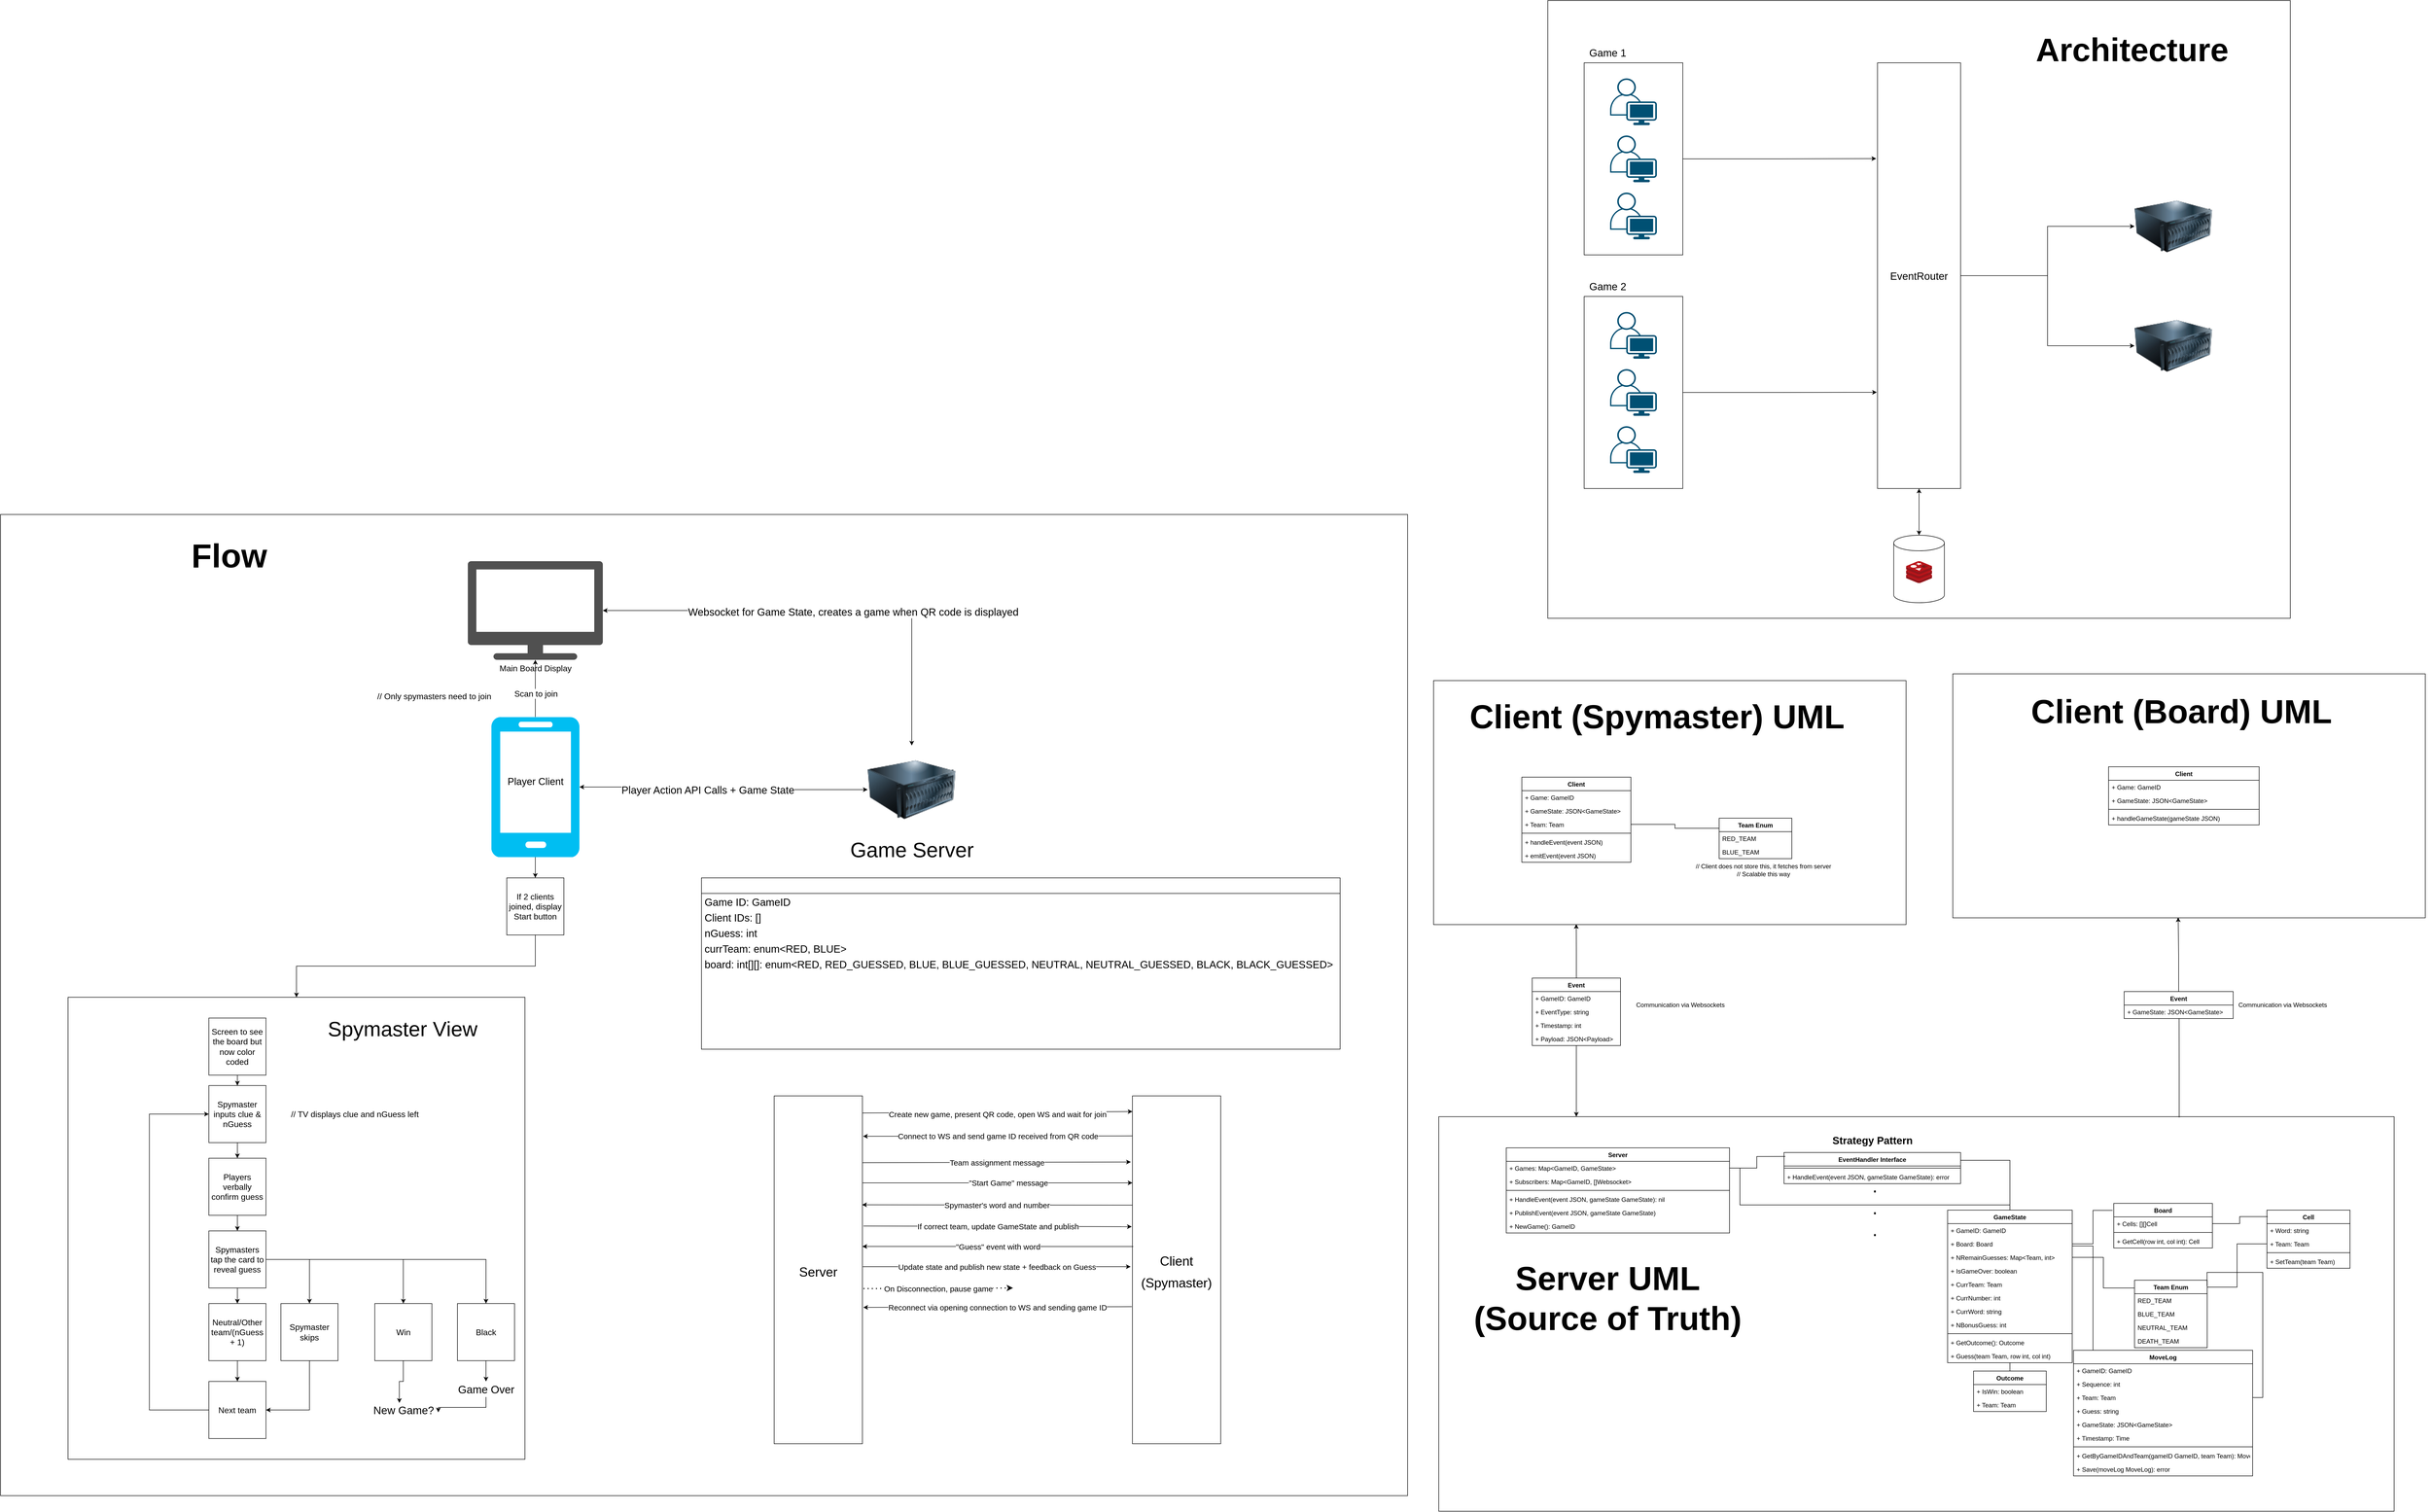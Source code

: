<mxfile version="20.0.4" type="device"><diagram id="eKOl7I04I3RqvvIm3mIT" name="Page-1"><mxGraphModel dx="5840" dy="4005" grid="1" gridSize="10" guides="1" tooltips="1" connect="1" arrows="1" fold="1" page="1" pageScale="1" pageWidth="850" pageHeight="1100" math="0" shadow="0"><root><mxCell id="0"/><mxCell id="1" parent="0"/><mxCell id="Bn85tjoYDqHKrBX4OfkU-74" value="" style="group;movable=0;resizable=0;rotatable=0;deletable=0;editable=0;connectable=0;" parent="1" vertex="1" connectable="0"><mxGeometry x="-620" y="20" width="2710" height="1890" as="geometry"/></mxCell><mxCell id="Bn85tjoYDqHKrBX4OfkU-70" value="" style="rounded=0;whiteSpace=wrap;html=1;movable=0;resizable=0;rotatable=0;deletable=0;editable=0;connectable=0;" parent="Bn85tjoYDqHKrBX4OfkU-74" vertex="1"><mxGeometry width="2710" height="1890" as="geometry"/></mxCell><mxCell id="Z1jZLjbEhrjlkGBgZ7YE-8" value="" style="group" parent="Bn85tjoYDqHKrBX4OfkU-74" vertex="1" connectable="0"><mxGeometry x="945" y="390" width="170" height="270" as="geometry"/></mxCell><mxCell id="Z1jZLjbEhrjlkGBgZ7YE-6" value="" style="verticalLabelPosition=bottom;html=1;verticalAlign=top;align=center;strokeColor=none;fillColor=#00BEF2;shape=mxgraph.azure.mobile;pointerEvents=1;fontSize=19;" parent="Z1jZLjbEhrjlkGBgZ7YE-8" vertex="1"><mxGeometry width="170" height="270" as="geometry"/></mxCell><mxCell id="Z1jZLjbEhrjlkGBgZ7YE-7" value="Player Client" style="text;html=1;align=center;verticalAlign=middle;resizable=0;points=[];autosize=1;strokeColor=none;fillColor=none;fontSize=19;" parent="Z1jZLjbEhrjlkGBgZ7YE-8" vertex="1"><mxGeometry x="25" y="110" width="120" height="30" as="geometry"/></mxCell><mxCell id="Z1jZLjbEhrjlkGBgZ7YE-11" value="" style="group" parent="Bn85tjoYDqHKrBX4OfkU-74" vertex="1" connectable="0"><mxGeometry x="900" y="90" width="260" height="190" as="geometry"/></mxCell><mxCell id="Z1jZLjbEhrjlkGBgZ7YE-12" value="&lt;font style=&quot;font-size: 16px&quot;&gt;Main Board Display&lt;/font&gt;" style="sketch=0;pointerEvents=1;shadow=0;dashed=0;html=1;strokeColor=none;fillColor=#505050;labelPosition=center;verticalLabelPosition=bottom;verticalAlign=top;outlineConnect=0;align=center;shape=mxgraph.office.devices.tv;" parent="Z1jZLjbEhrjlkGBgZ7YE-11" vertex="1"><mxGeometry width="260" height="190" as="geometry"/></mxCell><mxCell id="Z1jZLjbEhrjlkGBgZ7YE-9" value="" style="shape=image;html=1;verticalAlign=top;verticalLabelPosition=bottom;labelBackgroundColor=#ffffff;imageAspect=0;aspect=fixed;image=https://cdn2.iconfinder.com/data/icons/boxicons-regular-vol-3/24/bx-qr-scan-128.png;fontSize=19;container=1;" parent="Z1jZLjbEhrjlkGBgZ7YE-11" vertex="1"><mxGeometry x="90" y="40" width="80" height="80" as="geometry"/></mxCell><mxCell id="Z1jZLjbEhrjlkGBgZ7YE-15" style="edgeStyle=orthogonalEdgeStyle;rounded=0;orthogonalLoop=1;jettySize=auto;html=1;fontSize=16;" parent="Bn85tjoYDqHKrBX4OfkU-74" source="Z1jZLjbEhrjlkGBgZ7YE-6" target="Z1jZLjbEhrjlkGBgZ7YE-12" edge="1"><mxGeometry relative="1" as="geometry"/></mxCell><mxCell id="Z1jZLjbEhrjlkGBgZ7YE-16" value="Scan to join" style="edgeLabel;html=1;align=center;verticalAlign=middle;resizable=0;points=[];fontSize=16;" parent="Z1jZLjbEhrjlkGBgZ7YE-15" vertex="1" connectable="0"><mxGeometry x="-0.177" y="-1" relative="1" as="geometry"><mxPoint as="offset"/></mxGeometry></mxCell><mxCell id="Z1jZLjbEhrjlkGBgZ7YE-24" value="// Only spymasters need to join" style="text;html=1;align=center;verticalAlign=middle;resizable=0;points=[];autosize=1;strokeColor=none;fillColor=none;fontSize=16;" parent="Bn85tjoYDqHKrBX4OfkU-74" vertex="1"><mxGeometry x="715" y="340" width="240" height="20" as="geometry"/></mxCell><mxCell id="Z1jZLjbEhrjlkGBgZ7YE-41" value="&lt;b style=&quot;font-size: 64px;&quot;&gt;&lt;font style=&quot;font-size: 64px;&quot;&gt;Flow&lt;/font&gt;&lt;/b&gt;" style="text;html=1;align=center;verticalAlign=middle;resizable=0;points=[];autosize=1;strokeColor=none;fillColor=none;fontSize=64;" parent="Bn85tjoYDqHKrBX4OfkU-74" vertex="1"><mxGeometry x="360" y="40" width="160" height="80" as="geometry"/></mxCell><mxCell id="Z1jZLjbEhrjlkGBgZ7YE-49" value="If 2 clients joined, display Start button" style="whiteSpace=wrap;html=1;aspect=fixed;fontSize=16;" parent="Bn85tjoYDqHKrBX4OfkU-74" vertex="1"><mxGeometry x="975" y="700" width="110" height="110" as="geometry"/></mxCell><mxCell id="Z1jZLjbEhrjlkGBgZ7YE-50" style="edgeStyle=orthogonalEdgeStyle;rounded=0;orthogonalLoop=1;jettySize=auto;html=1;entryX=0.5;entryY=0;entryDx=0;entryDy=0;fontSize=21;" parent="Bn85tjoYDqHKrBX4OfkU-74" source="Z1jZLjbEhrjlkGBgZ7YE-6" target="Z1jZLjbEhrjlkGBgZ7YE-49" edge="1"><mxGeometry relative="1" as="geometry"/></mxCell><mxCell id="Z1jZLjbEhrjlkGBgZ7YE-53" value="" style="group" parent="Bn85tjoYDqHKrBX4OfkU-74" vertex="1" connectable="0"><mxGeometry x="130" y="930" width="904.249" height="890" as="geometry"/></mxCell><mxCell id="Z1jZLjbEhrjlkGBgZ7YE-52" value="" style="rounded=0;whiteSpace=wrap;html=1;fontSize=21;" parent="Z1jZLjbEhrjlkGBgZ7YE-53" vertex="1"><mxGeometry width="880" height="890" as="geometry"/></mxCell><mxCell id="Z1jZLjbEhrjlkGBgZ7YE-23" value="Screen to see the board but now color coded" style="whiteSpace=wrap;html=1;aspect=fixed;fontSize=16;" parent="Z1jZLjbEhrjlkGBgZ7YE-53" vertex="1"><mxGeometry x="271.233" y="40" width="110" height="110" as="geometry"/></mxCell><mxCell id="Z1jZLjbEhrjlkGBgZ7YE-26" value="Spymaster inputs clue &amp;amp; nGuess" style="whiteSpace=wrap;html=1;aspect=fixed;fontSize=16;" parent="Z1jZLjbEhrjlkGBgZ7YE-53" vertex="1"><mxGeometry x="271.233" y="170" width="110" height="110" as="geometry"/></mxCell><mxCell id="Z1jZLjbEhrjlkGBgZ7YE-27" value="" style="edgeStyle=orthogonalEdgeStyle;rounded=0;orthogonalLoop=1;jettySize=auto;html=1;fontSize=16;" parent="Z1jZLjbEhrjlkGBgZ7YE-53" source="Z1jZLjbEhrjlkGBgZ7YE-23" target="Z1jZLjbEhrjlkGBgZ7YE-26" edge="1"><mxGeometry relative="1" as="geometry"/></mxCell><mxCell id="Z1jZLjbEhrjlkGBgZ7YE-28" value="Players verbally confirm guess" style="whiteSpace=wrap;html=1;aspect=fixed;fontSize=16;" parent="Z1jZLjbEhrjlkGBgZ7YE-53" vertex="1"><mxGeometry x="271.233" y="310" width="110" height="110" as="geometry"/></mxCell><mxCell id="Z1jZLjbEhrjlkGBgZ7YE-29" style="edgeStyle=orthogonalEdgeStyle;rounded=0;orthogonalLoop=1;jettySize=auto;html=1;entryX=0.5;entryY=0;entryDx=0;entryDy=0;fontSize=16;" parent="Z1jZLjbEhrjlkGBgZ7YE-53" source="Z1jZLjbEhrjlkGBgZ7YE-26" target="Z1jZLjbEhrjlkGBgZ7YE-28" edge="1"><mxGeometry relative="1" as="geometry"/></mxCell><mxCell id="Z1jZLjbEhrjlkGBgZ7YE-126" style="edgeStyle=orthogonalEdgeStyle;rounded=0;orthogonalLoop=1;jettySize=auto;html=1;entryX=0.5;entryY=0;entryDx=0;entryDy=0;fontSize=20;startArrow=none;startFill=0;" parent="Z1jZLjbEhrjlkGBgZ7YE-53" source="Z1jZLjbEhrjlkGBgZ7YE-30" target="Z1jZLjbEhrjlkGBgZ7YE-120" edge="1"><mxGeometry relative="1" as="geometry"/></mxCell><mxCell id="Z1jZLjbEhrjlkGBgZ7YE-30" value="Spymasters tap the card to reveal guess" style="whiteSpace=wrap;html=1;aspect=fixed;fontSize=16;" parent="Z1jZLjbEhrjlkGBgZ7YE-53" vertex="1"><mxGeometry x="271.233" y="450" width="110" height="110" as="geometry"/></mxCell><mxCell id="Z1jZLjbEhrjlkGBgZ7YE-31" style="edgeStyle=orthogonalEdgeStyle;rounded=0;orthogonalLoop=1;jettySize=auto;html=1;fontSize=16;" parent="Z1jZLjbEhrjlkGBgZ7YE-53" source="Z1jZLjbEhrjlkGBgZ7YE-28" target="Z1jZLjbEhrjlkGBgZ7YE-30" edge="1"><mxGeometry relative="1" as="geometry"/></mxCell><mxCell id="Z1jZLjbEhrjlkGBgZ7YE-32" value="Neutral/Other team/(nGuess + 1)" style="whiteSpace=wrap;html=1;aspect=fixed;fontSize=16;" parent="Z1jZLjbEhrjlkGBgZ7YE-53" vertex="1"><mxGeometry x="271.233" y="590" width="110" height="110" as="geometry"/></mxCell><mxCell id="Z1jZLjbEhrjlkGBgZ7YE-33" style="edgeStyle=orthogonalEdgeStyle;rounded=0;orthogonalLoop=1;jettySize=auto;html=1;fontSize=16;" parent="Z1jZLjbEhrjlkGBgZ7YE-53" source="Z1jZLjbEhrjlkGBgZ7YE-30" target="Z1jZLjbEhrjlkGBgZ7YE-32" edge="1"><mxGeometry relative="1" as="geometry"/></mxCell><mxCell id="Z1jZLjbEhrjlkGBgZ7YE-37" style="edgeStyle=orthogonalEdgeStyle;rounded=0;orthogonalLoop=1;jettySize=auto;html=1;entryX=0;entryY=0.5;entryDx=0;entryDy=0;fontSize=16;" parent="Z1jZLjbEhrjlkGBgZ7YE-53" source="Z1jZLjbEhrjlkGBgZ7YE-35" target="Z1jZLjbEhrjlkGBgZ7YE-26" edge="1"><mxGeometry relative="1" as="geometry"><Array as="points"><mxPoint x="156.712" y="795"/><mxPoint x="156.712" y="225"/></Array></mxGeometry></mxCell><mxCell id="Z1jZLjbEhrjlkGBgZ7YE-35" value="Next team" style="whiteSpace=wrap;html=1;aspect=fixed;fontSize=16;" parent="Z1jZLjbEhrjlkGBgZ7YE-53" vertex="1"><mxGeometry x="271.233" y="740" width="110" height="110" as="geometry"/></mxCell><mxCell id="Z1jZLjbEhrjlkGBgZ7YE-36" value="" style="edgeStyle=orthogonalEdgeStyle;rounded=0;orthogonalLoop=1;jettySize=auto;html=1;fontSize=16;" parent="Z1jZLjbEhrjlkGBgZ7YE-53" source="Z1jZLjbEhrjlkGBgZ7YE-32" target="Z1jZLjbEhrjlkGBgZ7YE-35" edge="1"><mxGeometry relative="1" as="geometry"/></mxCell><mxCell id="Z1jZLjbEhrjlkGBgZ7YE-40" style="edgeStyle=orthogonalEdgeStyle;rounded=0;orthogonalLoop=1;jettySize=auto;html=1;entryX=1;entryY=0.5;entryDx=0;entryDy=0;fontSize=16;exitX=0.5;exitY=1;exitDx=0;exitDy=0;" parent="Z1jZLjbEhrjlkGBgZ7YE-53" source="Z1jZLjbEhrjlkGBgZ7YE-38" target="Z1jZLjbEhrjlkGBgZ7YE-35" edge="1"><mxGeometry relative="1" as="geometry"/></mxCell><mxCell id="Z1jZLjbEhrjlkGBgZ7YE-38" value="Spymaster skips" style="whiteSpace=wrap;html=1;aspect=fixed;fontSize=16;" parent="Z1jZLjbEhrjlkGBgZ7YE-53" vertex="1"><mxGeometry x="409.997" y="590" width="110" height="110" as="geometry"/></mxCell><mxCell id="Z1jZLjbEhrjlkGBgZ7YE-39" style="edgeStyle=orthogonalEdgeStyle;rounded=0;orthogonalLoop=1;jettySize=auto;html=1;fontSize=16;" parent="Z1jZLjbEhrjlkGBgZ7YE-53" source="Z1jZLjbEhrjlkGBgZ7YE-30" target="Z1jZLjbEhrjlkGBgZ7YE-38" edge="1"><mxGeometry relative="1" as="geometry"/></mxCell><mxCell id="Z1jZLjbEhrjlkGBgZ7YE-43" value="// TV displays clue and nGuess left" style="text;html=1;align=center;verticalAlign=middle;resizable=0;points=[];autosize=1;strokeColor=none;fillColor=none;fontSize=16;" parent="Z1jZLjbEhrjlkGBgZ7YE-53" vertex="1"><mxGeometry x="421.918" y="215" width="260" height="20" as="geometry"/></mxCell><mxCell id="Z1jZLjbEhrjlkGBgZ7YE-44" value="Win" style="whiteSpace=wrap;html=1;aspect=fixed;fontSize=16;" parent="Z1jZLjbEhrjlkGBgZ7YE-53" vertex="1"><mxGeometry x="590.819" y="590" width="110" height="110" as="geometry"/></mxCell><mxCell id="Z1jZLjbEhrjlkGBgZ7YE-45" style="edgeStyle=orthogonalEdgeStyle;rounded=0;orthogonalLoop=1;jettySize=auto;html=1;fontSize=60;" parent="Z1jZLjbEhrjlkGBgZ7YE-53" source="Z1jZLjbEhrjlkGBgZ7YE-30" target="Z1jZLjbEhrjlkGBgZ7YE-44" edge="1"><mxGeometry relative="1" as="geometry"/></mxCell><mxCell id="Z1jZLjbEhrjlkGBgZ7YE-48" value="&lt;font style=&quot;font-size: 21px&quot;&gt;New Game?&lt;/font&gt;" style="text;html=1;align=center;verticalAlign=middle;resizable=0;points=[];autosize=1;strokeColor=none;fillColor=none;fontSize=16;" parent="Z1jZLjbEhrjlkGBgZ7YE-53" vertex="1"><mxGeometry x="580.814" y="780" width="130" height="30" as="geometry"/></mxCell><mxCell id="Z1jZLjbEhrjlkGBgZ7YE-46" style="edgeStyle=orthogonalEdgeStyle;rounded=0;orthogonalLoop=1;jettySize=auto;html=1;fontSize=60;entryX=0.441;entryY=0.047;entryDx=0;entryDy=0;entryPerimeter=0;" parent="Z1jZLjbEhrjlkGBgZ7YE-53" source="Z1jZLjbEhrjlkGBgZ7YE-44" target="Z1jZLjbEhrjlkGBgZ7YE-48" edge="1"><mxGeometry relative="1" as="geometry"><mxPoint x="717.26" y="750" as="targetPoint"/></mxGeometry></mxCell><mxCell id="Z1jZLjbEhrjlkGBgZ7YE-54" value="&lt;font style=&quot;font-size: 40px&quot;&gt;Spymaster View&lt;/font&gt;" style="text;html=1;align=center;verticalAlign=middle;resizable=0;points=[];autosize=1;strokeColor=none;fillColor=none;fontSize=21;" parent="Z1jZLjbEhrjlkGBgZ7YE-53" vertex="1"><mxGeometry x="494.247" y="40" width="300" height="40" as="geometry"/></mxCell><mxCell id="Z1jZLjbEhrjlkGBgZ7YE-124" style="edgeStyle=orthogonalEdgeStyle;rounded=0;orthogonalLoop=1;jettySize=auto;html=1;fontSize=20;startArrow=none;startFill=0;" parent="Z1jZLjbEhrjlkGBgZ7YE-53" source="Z1jZLjbEhrjlkGBgZ7YE-120" target="Z1jZLjbEhrjlkGBgZ7YE-123" edge="1"><mxGeometry relative="1" as="geometry"/></mxCell><mxCell id="Z1jZLjbEhrjlkGBgZ7YE-120" value="Black" style="whiteSpace=wrap;html=1;aspect=fixed;fontSize=16;" parent="Z1jZLjbEhrjlkGBgZ7YE-53" vertex="1"><mxGeometry x="749.999" y="590" width="110" height="110" as="geometry"/></mxCell><mxCell id="Z1jZLjbEhrjlkGBgZ7YE-125" style="edgeStyle=orthogonalEdgeStyle;rounded=0;orthogonalLoop=1;jettySize=auto;html=1;entryX=1.018;entryY=0.649;entryDx=0;entryDy=0;entryPerimeter=0;fontSize=20;startArrow=none;startFill=0;" parent="Z1jZLjbEhrjlkGBgZ7YE-53" source="Z1jZLjbEhrjlkGBgZ7YE-123" target="Z1jZLjbEhrjlkGBgZ7YE-48" edge="1"><mxGeometry relative="1" as="geometry"><Array as="points"><mxPoint x="805" y="790"/><mxPoint x="713" y="790"/></Array></mxGeometry></mxCell><mxCell id="Z1jZLjbEhrjlkGBgZ7YE-123" value="&lt;span style=&quot;font-size: 21px&quot;&gt;Game Over&lt;/span&gt;" style="text;html=1;align=center;verticalAlign=middle;resizable=0;points=[];autosize=1;strokeColor=none;fillColor=none;fontSize=16;" parent="Z1jZLjbEhrjlkGBgZ7YE-53" vertex="1"><mxGeometry x="744.994" y="740" width="120" height="30" as="geometry"/></mxCell><mxCell id="Z1jZLjbEhrjlkGBgZ7YE-55" style="edgeStyle=orthogonalEdgeStyle;rounded=0;orthogonalLoop=1;jettySize=auto;html=1;entryX=0.5;entryY=0;entryDx=0;entryDy=0;fontSize=40;" parent="Bn85tjoYDqHKrBX4OfkU-74" source="Z1jZLjbEhrjlkGBgZ7YE-49" target="Z1jZLjbEhrjlkGBgZ7YE-52" edge="1"><mxGeometry relative="1" as="geometry"/></mxCell><mxCell id="Z1jZLjbEhrjlkGBgZ7YE-82" value="Game Server" style="image;html=1;image=img/lib/clip_art/computers/Server_128x128.png;fontSize=40;" parent="Bn85tjoYDqHKrBX4OfkU-74" vertex="1"><mxGeometry x="1670" y="445" width="170" height="170" as="geometry"/></mxCell><mxCell id="Z1jZLjbEhrjlkGBgZ7YE-83" style="edgeStyle=orthogonalEdgeStyle;rounded=0;orthogonalLoop=1;jettySize=auto;html=1;entryX=0.5;entryY=0;entryDx=0;entryDy=0;fontSize=40;startArrow=classic;startFill=1;" parent="Bn85tjoYDqHKrBX4OfkU-74" source="Z1jZLjbEhrjlkGBgZ7YE-12" target="Z1jZLjbEhrjlkGBgZ7YE-82" edge="1"><mxGeometry relative="1" as="geometry"/></mxCell><mxCell id="Z1jZLjbEhrjlkGBgZ7YE-84" value="Websocket for Game State, creates a game when QR code is displayed" style="edgeLabel;html=1;align=center;verticalAlign=middle;resizable=0;points=[];fontSize=20;" parent="Z1jZLjbEhrjlkGBgZ7YE-83" vertex="1" connectable="0"><mxGeometry x="0.127" y="-2" relative="1" as="geometry"><mxPoint as="offset"/></mxGeometry></mxCell><mxCell id="Z1jZLjbEhrjlkGBgZ7YE-85" style="edgeStyle=orthogonalEdgeStyle;rounded=0;orthogonalLoop=1;jettySize=auto;html=1;entryX=0;entryY=0.5;entryDx=0;entryDy=0;fontSize=40;startArrow=classic;startFill=1;" parent="Bn85tjoYDqHKrBX4OfkU-74" source="Z1jZLjbEhrjlkGBgZ7YE-6" target="Z1jZLjbEhrjlkGBgZ7YE-82" edge="1"><mxGeometry relative="1" as="geometry"/></mxCell><mxCell id="Z1jZLjbEhrjlkGBgZ7YE-86" value="&lt;font style=&quot;font-size: 20px&quot;&gt;Player Action API Calls + Game State&lt;/font&gt;" style="edgeLabel;html=1;align=center;verticalAlign=middle;resizable=0;points=[];fontSize=40;" parent="Z1jZLjbEhrjlkGBgZ7YE-85" vertex="1" connectable="0"><mxGeometry x="-0.118" y="2" relative="1" as="geometry"><mxPoint as="offset"/></mxGeometry></mxCell><mxCell id="Z1jZLjbEhrjlkGBgZ7YE-101" value="  " style="swimlane;fontStyle=0;childLayout=stackLayout;horizontal=1;startSize=30;horizontalStack=0;resizeParent=1;resizeParentMax=0;resizeLast=0;collapsible=1;marginBottom=0;fontSize=20;" parent="Bn85tjoYDqHKrBX4OfkU-74" vertex="1"><mxGeometry x="1350" y="700" width="1230" height="330" as="geometry"><mxRectangle x="1080" y="740" width="140" height="30" as="alternateBounds"/></mxGeometry></mxCell><mxCell id="Z1jZLjbEhrjlkGBgZ7YE-102" value="Game ID: GameID" style="text;strokeColor=none;fillColor=none;align=left;verticalAlign=middle;spacingLeft=4;spacingRight=4;overflow=hidden;points=[[0,0.5],[1,0.5]];portConstraint=eastwest;rotatable=0;fontSize=20;" parent="Z1jZLjbEhrjlkGBgZ7YE-101" vertex="1"><mxGeometry y="30" width="1230" height="30" as="geometry"/></mxCell><mxCell id="Z1jZLjbEhrjlkGBgZ7YE-103" value="Client IDs: []" style="text;strokeColor=none;fillColor=none;align=left;verticalAlign=middle;spacingLeft=4;spacingRight=4;overflow=hidden;points=[[0,0.5],[1,0.5]];portConstraint=eastwest;rotatable=0;fontSize=20;" parent="Z1jZLjbEhrjlkGBgZ7YE-101" vertex="1"><mxGeometry y="60" width="1230" height="30" as="geometry"/></mxCell><mxCell id="Z1jZLjbEhrjlkGBgZ7YE-104" value="nGuess: int" style="text;strokeColor=none;fillColor=none;align=left;verticalAlign=middle;spacingLeft=4;spacingRight=4;overflow=hidden;points=[[0,0.5],[1,0.5]];portConstraint=eastwest;rotatable=0;fontSize=20;" parent="Z1jZLjbEhrjlkGBgZ7YE-101" vertex="1"><mxGeometry y="90" width="1230" height="30" as="geometry"/></mxCell><mxCell id="Z1jZLjbEhrjlkGBgZ7YE-113" value="currTeam: enum&lt;RED, BLUE&gt;" style="text;strokeColor=none;fillColor=none;align=left;verticalAlign=middle;spacingLeft=4;spacingRight=4;overflow=hidden;points=[[0,0.5],[1,0.5]];portConstraint=eastwest;rotatable=0;fontSize=20;" parent="Z1jZLjbEhrjlkGBgZ7YE-101" vertex="1"><mxGeometry y="120" width="1230" height="30" as="geometry"/></mxCell><mxCell id="Z1jZLjbEhrjlkGBgZ7YE-119" value="board: int[][]: enum&lt;RED, RED_GUESSED, BLUE, BLUE_GUESSED, NEUTRAL, NEUTRAL_GUESSED, BLACK, BLACK_GUESSED&gt;" style="text;strokeColor=none;fillColor=none;align=left;verticalAlign=middle;spacingLeft=4;spacingRight=4;overflow=hidden;points=[[0,0.5],[1,0.5]];portConstraint=eastwest;rotatable=0;fontSize=20;" parent="Z1jZLjbEhrjlkGBgZ7YE-101" vertex="1"><mxGeometry y="150" width="1230" height="30" as="geometry"/></mxCell><mxCell id="Z1jZLjbEhrjlkGBgZ7YE-118" style="text;strokeColor=none;fillColor=none;align=left;verticalAlign=middle;spacingLeft=4;spacingRight=4;overflow=hidden;points=[[0,0.5],[1,0.5]];portConstraint=eastwest;rotatable=0;fontSize=20;" parent="Z1jZLjbEhrjlkGBgZ7YE-101" vertex="1"><mxGeometry y="180" width="1230" height="30" as="geometry"/></mxCell><mxCell id="Z1jZLjbEhrjlkGBgZ7YE-117" style="text;strokeColor=none;fillColor=none;align=left;verticalAlign=middle;spacingLeft=4;spacingRight=4;overflow=hidden;points=[[0,0.5],[1,0.5]];portConstraint=eastwest;rotatable=0;fontSize=20;" parent="Z1jZLjbEhrjlkGBgZ7YE-101" vertex="1"><mxGeometry y="210" width="1230" height="30" as="geometry"/></mxCell><mxCell id="Z1jZLjbEhrjlkGBgZ7YE-116" style="text;strokeColor=none;fillColor=none;align=left;verticalAlign=middle;spacingLeft=4;spacingRight=4;overflow=hidden;points=[[0,0.5],[1,0.5]];portConstraint=eastwest;rotatable=0;fontSize=20;" parent="Z1jZLjbEhrjlkGBgZ7YE-101" vertex="1"><mxGeometry y="240" width="1230" height="30" as="geometry"/></mxCell><mxCell id="Z1jZLjbEhrjlkGBgZ7YE-115" style="text;strokeColor=none;fillColor=none;align=left;verticalAlign=middle;spacingLeft=4;spacingRight=4;overflow=hidden;points=[[0,0.5],[1,0.5]];portConstraint=eastwest;rotatable=0;fontSize=20;" parent="Z1jZLjbEhrjlkGBgZ7YE-101" vertex="1"><mxGeometry y="270" width="1230" height="30" as="geometry"/></mxCell><mxCell id="Z1jZLjbEhrjlkGBgZ7YE-114" style="text;strokeColor=none;fillColor=none;align=left;verticalAlign=middle;spacingLeft=4;spacingRight=4;overflow=hidden;points=[[0,0.5],[1,0.5]];portConstraint=eastwest;rotatable=0;fontSize=20;" parent="Z1jZLjbEhrjlkGBgZ7YE-101" vertex="1"><mxGeometry y="300" width="1230" height="30" as="geometry"/></mxCell><mxCell id="udQbQ-bVocrR9HsnSEGD-100" value="" style="group" parent="Bn85tjoYDqHKrBX4OfkU-74" vertex="1" connectable="0"><mxGeometry x="1490" y="1120" width="860" height="670" as="geometry"/></mxCell><mxCell id="udQbQ-bVocrR9HsnSEGD-84" value="&lt;font style=&quot;font-size: 25px;&quot;&gt;Server&lt;br&gt;&lt;/font&gt;" style="rounded=0;whiteSpace=wrap;html=1;shadow=0;fontSize=35;" parent="udQbQ-bVocrR9HsnSEGD-100" vertex="1"><mxGeometry width="170" height="670" as="geometry"/></mxCell><mxCell id="udQbQ-bVocrR9HsnSEGD-89" value="Connect to WS and send game ID received from QR code" style="endArrow=classic;html=1;rounded=0;fontSize=15;exitX=0.003;exitY=0.115;exitDx=0;exitDy=0;exitPerimeter=0;entryX=1.007;entryY=0.116;entryDx=0;entryDy=0;entryPerimeter=0;" parent="udQbQ-bVocrR9HsnSEGD-100" source="udQbQ-bVocrR9HsnSEGD-83" target="udQbQ-bVocrR9HsnSEGD-84" edge="1"><mxGeometry width="50" height="50" relative="1" as="geometry"><mxPoint x="510" y="440" as="sourcePoint"/><mxPoint x="560" y="390" as="targetPoint"/></mxGeometry></mxCell><mxCell id="udQbQ-bVocrR9HsnSEGD-83" value="&lt;font style=&quot;font-size: 25px;&quot;&gt;Client&lt;br&gt;(Spymaster)&lt;br&gt;&lt;/font&gt;" style="rounded=0;whiteSpace=wrap;html=1;shadow=0;fontSize=35;" parent="udQbQ-bVocrR9HsnSEGD-100" vertex="1"><mxGeometry x="690" width="170" height="670" as="geometry"/></mxCell><mxCell id="udQbQ-bVocrR9HsnSEGD-90" value="Team assignment message" style="endArrow=classic;html=1;rounded=0;fontSize=15;exitX=1.002;exitY=0.192;exitDx=0;exitDy=0;exitPerimeter=0;entryX=-0.018;entryY=0.19;entryDx=0;entryDy=0;entryPerimeter=0;" parent="udQbQ-bVocrR9HsnSEGD-100" source="udQbQ-bVocrR9HsnSEGD-84" target="udQbQ-bVocrR9HsnSEGD-83" edge="1"><mxGeometry width="50" height="50" relative="1" as="geometry"><mxPoint x="510" y="390" as="sourcePoint"/><mxPoint x="560" y="340" as="targetPoint"/></mxGeometry></mxCell><mxCell id="udQbQ-bVocrR9HsnSEGD-91" value="" style="endArrow=classic;html=1;rounded=0;fontSize=15;exitX=1;exitY=0.25;exitDx=0;exitDy=0;entryX=0;entryY=0.25;entryDx=0;entryDy=0;" parent="udQbQ-bVocrR9HsnSEGD-100" source="udQbQ-bVocrR9HsnSEGD-84" target="udQbQ-bVocrR9HsnSEGD-83" edge="1"><mxGeometry width="50" height="50" relative="1" as="geometry"><mxPoint x="510" y="390" as="sourcePoint"/><mxPoint x="320" y="320" as="targetPoint"/></mxGeometry></mxCell><mxCell id="udQbQ-bVocrR9HsnSEGD-92" value="&quot;Start Game&quot; message" style="edgeLabel;html=1;align=center;verticalAlign=middle;resizable=0;points=[];fontSize=15;" parent="udQbQ-bVocrR9HsnSEGD-91" vertex="1" connectable="0"><mxGeometry x="0.079" y="1" relative="1" as="geometry"><mxPoint as="offset"/></mxGeometry></mxCell><mxCell id="udQbQ-bVocrR9HsnSEGD-93" value="Spymaster's word and number" style="endArrow=classic;html=1;rounded=0;fontSize=15;entryX=0.997;entryY=0.313;entryDx=0;entryDy=0;entryPerimeter=0;exitX=-0.003;exitY=0.314;exitDx=0;exitDy=0;exitPerimeter=0;" parent="udQbQ-bVocrR9HsnSEGD-100" source="udQbQ-bVocrR9HsnSEGD-83" target="udQbQ-bVocrR9HsnSEGD-84" edge="1"><mxGeometry width="50" height="50" relative="1" as="geometry"><mxPoint x="520" y="350" as="sourcePoint"/><mxPoint x="570" y="300" as="targetPoint"/></mxGeometry></mxCell><mxCell id="udQbQ-bVocrR9HsnSEGD-95" value="If correct team, update GameState and publish" style="endArrow=classic;html=1;rounded=0;fontSize=15;exitX=1.012;exitY=0.374;exitDx=0;exitDy=0;exitPerimeter=0;entryX=-0.008;entryY=0.376;entryDx=0;entryDy=0;entryPerimeter=0;" parent="udQbQ-bVocrR9HsnSEGD-100" source="udQbQ-bVocrR9HsnSEGD-84" target="udQbQ-bVocrR9HsnSEGD-83" edge="1"><mxGeometry width="50" height="50" relative="1" as="geometry"><mxPoint x="570" y="330" as="sourcePoint"/><mxPoint x="620" y="280" as="targetPoint"/></mxGeometry></mxCell><mxCell id="udQbQ-bVocrR9HsnSEGD-96" value="&quot;Guess&quot; event with word" style="endArrow=classic;html=1;rounded=0;fontSize=15;exitX=0.009;exitY=0.433;exitDx=0;exitDy=0;exitPerimeter=0;" parent="udQbQ-bVocrR9HsnSEGD-100" source="udQbQ-bVocrR9HsnSEGD-83" edge="1"><mxGeometry width="50" height="50" relative="1" as="geometry"><mxPoint x="520" y="400" as="sourcePoint"/><mxPoint x="170" y="290" as="targetPoint"/></mxGeometry></mxCell><mxCell id="udQbQ-bVocrR9HsnSEGD-97" value="Update state and publish new state + feedback on Guess" style="endArrow=classic;html=1;rounded=0;fontSize=15;exitX=1.005;exitY=0.491;exitDx=0;exitDy=0;exitPerimeter=0;entryX=-0.02;entryY=0.491;entryDx=0;entryDy=0;entryPerimeter=0;" parent="udQbQ-bVocrR9HsnSEGD-100" source="udQbQ-bVocrR9HsnSEGD-84" target="udQbQ-bVocrR9HsnSEGD-83" edge="1"><mxGeometry width="50" height="50" relative="1" as="geometry"><mxPoint x="520" y="400" as="sourcePoint"/><mxPoint x="570" y="350" as="targetPoint"/></mxGeometry></mxCell><mxCell id="udQbQ-bVocrR9HsnSEGD-98" value="On Disconnection, pause game" style="endArrow=classic;dashed=1;html=1;dashPattern=1 3;strokeWidth=2;rounded=0;fontSize=15;exitX=1.012;exitY=0.554;exitDx=0;exitDy=0;exitPerimeter=0;endFill=1;" parent="udQbQ-bVocrR9HsnSEGD-100" source="udQbQ-bVocrR9HsnSEGD-84" edge="1"><mxGeometry width="50" height="50" relative="1" as="geometry"><mxPoint x="400" y="470" as="sourcePoint"/><mxPoint x="460" y="370" as="targetPoint"/></mxGeometry></mxCell><mxCell id="udQbQ-bVocrR9HsnSEGD-88" value="&lt;font style=&quot;font-size: 15px;&quot;&gt;Create new game, present QR code, open WS and wait for join&lt;/font&gt;" style="endArrow=classic;html=1;rounded=0;fontSize=25;exitX=0.997;exitY=0.049;exitDx=0;exitDy=0;exitPerimeter=0;entryX=0;entryY=0.045;entryDx=0;entryDy=0;entryPerimeter=0;" parent="udQbQ-bVocrR9HsnSEGD-100" source="udQbQ-bVocrR9HsnSEGD-84" target="udQbQ-bVocrR9HsnSEGD-83" edge="1"><mxGeometry width="50" height="50" relative="1" as="geometry"><mxPoint x="510" y="440" as="sourcePoint"/><mxPoint x="690" y="30" as="targetPoint"/></mxGeometry></mxCell><mxCell id="udQbQ-bVocrR9HsnSEGD-99" value="Reconnect via opening connection to WS and sending game ID" style="endArrow=classic;html=1;rounded=0;fontSize=15;entryX=1.01;entryY=0.608;entryDx=0;entryDy=0;entryPerimeter=0;exitX=-0.007;exitY=0.606;exitDx=0;exitDy=0;exitPerimeter=0;" parent="udQbQ-bVocrR9HsnSEGD-100" source="udQbQ-bVocrR9HsnSEGD-83" target="udQbQ-bVocrR9HsnSEGD-84" edge="1"><mxGeometry width="50" height="50" relative="1" as="geometry"><mxPoint x="510" y="410" as="sourcePoint"/><mxPoint x="560" y="360" as="targetPoint"/></mxGeometry></mxCell><mxCell id="udQbQ-bVocrR9HsnSEGD-22" style="edgeStyle=orthogonalEdgeStyle;rounded=0;orthogonalLoop=1;jettySize=auto;html=1;entryX=0.144;entryY=0;entryDx=0;entryDy=0;entryPerimeter=0;endArrow=classic;endFill=1;startArrow=none;startFill=0;" parent="1" source="udQbQ-bVocrR9HsnSEGD-16" target="Bn85tjoYDqHKrBX4OfkU-71" edge="1"><mxGeometry relative="1" as="geometry"/></mxCell><mxCell id="udQbQ-bVocrR9HsnSEGD-32" style="edgeStyle=orthogonalEdgeStyle;rounded=0;orthogonalLoop=1;jettySize=auto;html=1;entryX=0.302;entryY=0.998;entryDx=0;entryDy=0;entryPerimeter=0;endArrow=classic;endFill=1;" parent="1" source="udQbQ-bVocrR9HsnSEGD-16" target="udQbQ-bVocrR9HsnSEGD-24" edge="1"><mxGeometry relative="1" as="geometry"/></mxCell><mxCell id="udQbQ-bVocrR9HsnSEGD-16" value="Event" style="swimlane;fontStyle=1;align=center;verticalAlign=top;childLayout=stackLayout;horizontal=1;startSize=26;horizontalStack=0;resizeParent=1;resizeParentMax=0;resizeLast=0;collapsible=1;marginBottom=0;" parent="1" vertex="1"><mxGeometry x="2330" y="913" width="170" height="130" as="geometry"/></mxCell><mxCell id="udQbQ-bVocrR9HsnSEGD-17" value="+ GameID: GameID" style="text;strokeColor=none;fillColor=none;align=left;verticalAlign=top;spacingLeft=4;spacingRight=4;overflow=hidden;rotatable=0;points=[[0,0.5],[1,0.5]];portConstraint=eastwest;" parent="udQbQ-bVocrR9HsnSEGD-16" vertex="1"><mxGeometry y="26" width="170" height="26" as="geometry"/></mxCell><mxCell id="udQbQ-bVocrR9HsnSEGD-18" value="+ EventType: string" style="text;strokeColor=none;fillColor=none;align=left;verticalAlign=top;spacingLeft=4;spacingRight=4;overflow=hidden;rotatable=0;points=[[0,0.5],[1,0.5]];portConstraint=eastwest;" parent="udQbQ-bVocrR9HsnSEGD-16" vertex="1"><mxGeometry y="52" width="170" height="26" as="geometry"/></mxCell><mxCell id="udQbQ-bVocrR9HsnSEGD-28" value="+ Timestamp: int" style="text;strokeColor=none;fillColor=none;align=left;verticalAlign=top;spacingLeft=4;spacingRight=4;overflow=hidden;rotatable=0;points=[[0,0.5],[1,0.5]];portConstraint=eastwest;" parent="udQbQ-bVocrR9HsnSEGD-16" vertex="1"><mxGeometry y="78" width="170" height="26" as="geometry"/></mxCell><mxCell id="udQbQ-bVocrR9HsnSEGD-19" value="+ Payload: JSON&lt;Payload&gt;" style="text;strokeColor=none;fillColor=none;align=left;verticalAlign=top;spacingLeft=4;spacingRight=4;overflow=hidden;rotatable=0;points=[[0,0.5],[1,0.5]];portConstraint=eastwest;" parent="udQbQ-bVocrR9HsnSEGD-16" vertex="1"><mxGeometry y="104" width="170" height="26" as="geometry"/></mxCell><mxCell id="udQbQ-bVocrR9HsnSEGD-26" value="Communication via Websockets" style="text;html=1;align=center;verticalAlign=middle;resizable=0;points=[];autosize=1;strokeColor=none;fillColor=none;" parent="1" vertex="1"><mxGeometry x="2520" y="955" width="190" height="20" as="geometry"/></mxCell><mxCell id="udQbQ-bVocrR9HsnSEGD-31" value="" style="group;movable=0;resizable=0;rotatable=0;deletable=0;editable=0;connectable=0;" parent="1" vertex="1" connectable="0"><mxGeometry x="2140" y="340" width="910" height="470" as="geometry"/></mxCell><mxCell id="udQbQ-bVocrR9HsnSEGD-24" value="" style="rounded=0;whiteSpace=wrap;html=1;shadow=0;movable=1;resizable=1;rotatable=1;deletable=1;editable=1;connectable=1;" parent="udQbQ-bVocrR9HsnSEGD-31" vertex="1"><mxGeometry width="910" height="470" as="geometry"/></mxCell><mxCell id="udQbQ-bVocrR9HsnSEGD-1" value="Client" style="swimlane;fontStyle=1;align=center;verticalAlign=top;childLayout=stackLayout;horizontal=1;startSize=26;horizontalStack=0;resizeParent=1;resizeParentMax=0;resizeLast=0;collapsible=1;marginBottom=0;" parent="udQbQ-bVocrR9HsnSEGD-31" vertex="1"><mxGeometry x="170" y="186" width="210" height="164" as="geometry"/></mxCell><mxCell id="udQbQ-bVocrR9HsnSEGD-2" value="+ Game: GameID" style="text;strokeColor=none;fillColor=none;align=left;verticalAlign=top;spacingLeft=4;spacingRight=4;overflow=hidden;rotatable=0;points=[[0,0.5],[1,0.5]];portConstraint=eastwest;" parent="udQbQ-bVocrR9HsnSEGD-1" vertex="1"><mxGeometry y="26" width="210" height="26" as="geometry"/></mxCell><mxCell id="udQbQ-bVocrR9HsnSEGD-7" value="+ GameState: JSON&lt;GameState&gt;" style="text;strokeColor=none;fillColor=none;align=left;verticalAlign=top;spacingLeft=4;spacingRight=4;overflow=hidden;rotatable=0;points=[[0,0.5],[1,0.5]];portConstraint=eastwest;" parent="udQbQ-bVocrR9HsnSEGD-1" vertex="1"><mxGeometry y="52" width="210" height="26" as="geometry"/></mxCell><mxCell id="udQbQ-bVocrR9HsnSEGD-5" value="+ Team: Team" style="text;strokeColor=none;fillColor=none;align=left;verticalAlign=top;spacingLeft=4;spacingRight=4;overflow=hidden;rotatable=0;points=[[0,0.5],[1,0.5]];portConstraint=eastwest;" parent="udQbQ-bVocrR9HsnSEGD-1" vertex="1"><mxGeometry y="78" width="210" height="26" as="geometry"/></mxCell><mxCell id="udQbQ-bVocrR9HsnSEGD-3" value="" style="line;strokeWidth=1;fillColor=none;align=left;verticalAlign=middle;spacingTop=-1;spacingLeft=3;spacingRight=3;rotatable=0;labelPosition=right;points=[];portConstraint=eastwest;" parent="udQbQ-bVocrR9HsnSEGD-1" vertex="1"><mxGeometry y="104" width="210" height="8" as="geometry"/></mxCell><mxCell id="udQbQ-bVocrR9HsnSEGD-4" value="+ handleEvent(event JSON)" style="text;strokeColor=none;fillColor=none;align=left;verticalAlign=top;spacingLeft=4;spacingRight=4;overflow=hidden;rotatable=0;points=[[0,0.5],[1,0.5]];portConstraint=eastwest;" parent="udQbQ-bVocrR9HsnSEGD-1" vertex="1"><mxGeometry y="112" width="210" height="26" as="geometry"/></mxCell><mxCell id="udQbQ-bVocrR9HsnSEGD-29" value="+ emitEvent(event JSON)" style="text;strokeColor=none;fillColor=none;align=left;verticalAlign=top;spacingLeft=4;spacingRight=4;overflow=hidden;rotatable=0;points=[[0,0.5],[1,0.5]];portConstraint=eastwest;" parent="udQbQ-bVocrR9HsnSEGD-1" vertex="1"><mxGeometry y="138" width="210" height="26" as="geometry"/></mxCell><mxCell id="udQbQ-bVocrR9HsnSEGD-6" value="&lt;b&gt;Client (Spymaster) UML&lt;/b&gt;" style="text;html=1;align=center;verticalAlign=middle;resizable=0;points=[];autosize=1;strokeColor=none;fillColor=none;fontSize=64;" parent="udQbQ-bVocrR9HsnSEGD-31" vertex="1"><mxGeometry x="60" y="30" width="740" height="80" as="geometry"/></mxCell><mxCell id="udQbQ-bVocrR9HsnSEGD-8" value="Team Enum" style="swimlane;fontStyle=1;childLayout=stackLayout;horizontal=1;startSize=26;fillColor=none;horizontalStack=0;resizeParent=1;resizeParentMax=0;resizeLast=0;collapsible=1;marginBottom=0;" parent="udQbQ-bVocrR9HsnSEGD-31" vertex="1"><mxGeometry x="550" y="265" width="140" height="78" as="geometry"/></mxCell><mxCell id="udQbQ-bVocrR9HsnSEGD-9" value="RED_TEAM" style="text;strokeColor=none;fillColor=none;align=left;verticalAlign=top;spacingLeft=4;spacingRight=4;overflow=hidden;rotatable=0;points=[[0,0.5],[1,0.5]];portConstraint=eastwest;" parent="udQbQ-bVocrR9HsnSEGD-8" vertex="1"><mxGeometry y="26" width="140" height="26" as="geometry"/></mxCell><mxCell id="udQbQ-bVocrR9HsnSEGD-10" value="BLUE_TEAM " style="text;strokeColor=none;fillColor=none;align=left;verticalAlign=top;spacingLeft=4;spacingRight=4;overflow=hidden;rotatable=0;points=[[0,0.5],[1,0.5]];portConstraint=eastwest;" parent="udQbQ-bVocrR9HsnSEGD-8" vertex="1"><mxGeometry y="52" width="140" height="26" as="geometry"/></mxCell><mxCell id="udQbQ-bVocrR9HsnSEGD-13" style="edgeStyle=orthogonalEdgeStyle;rounded=0;orthogonalLoop=1;jettySize=auto;html=1;entryX=0;entryY=0.25;entryDx=0;entryDy=0;endArrow=none;endFill=0;" parent="udQbQ-bVocrR9HsnSEGD-31" source="udQbQ-bVocrR9HsnSEGD-5" target="udQbQ-bVocrR9HsnSEGD-8" edge="1"><mxGeometry relative="1" as="geometry"/></mxCell><mxCell id="udQbQ-bVocrR9HsnSEGD-14" value="// Client does not store this, it fetches from server&lt;br&gt;// Scalable this way" style="text;html=1;align=center;verticalAlign=middle;resizable=0;points=[];autosize=1;strokeColor=none;fillColor=none;" parent="udQbQ-bVocrR9HsnSEGD-31" vertex="1"><mxGeometry x="495" y="350" width="280" height="30" as="geometry"/></mxCell><mxCell id="udQbQ-bVocrR9HsnSEGD-33" value="" style="group;movable=0;resizable=0;rotatable=0;deletable=0;editable=0;connectable=0;" parent="1" vertex="1" connectable="0"><mxGeometry x="2150" y="1150" width="1840" height="760" as="geometry"/></mxCell><mxCell id="Bn85tjoYDqHKrBX4OfkU-71" value="" style="rounded=0;whiteSpace=wrap;html=1;fontSize=64;container=1;" parent="udQbQ-bVocrR9HsnSEGD-33" vertex="1"><mxGeometry y="30" width="1840" height="760" as="geometry"/></mxCell><mxCell id="udQbQ-bVocrR9HsnSEGD-68" value=".&lt;br style=&quot;font-size: 35px;&quot;&gt;.&lt;br style=&quot;font-size: 35px;&quot;&gt;." style="text;html=1;strokeColor=none;fillColor=none;align=center;verticalAlign=middle;whiteSpace=wrap;rounded=0;shadow=0;fontSize=35;" parent="Bn85tjoYDqHKrBX4OfkU-71" vertex="1"><mxGeometry x="810" y="160" width="60" height="30" as="geometry"/></mxCell><mxCell id="Bn85tjoYDqHKrBX4OfkU-5" value="Cell" style="swimlane;fontStyle=1;align=center;verticalAlign=top;childLayout=stackLayout;horizontal=1;startSize=26;horizontalStack=0;resizeParent=1;resizeParentMax=0;resizeLast=0;collapsible=1;marginBottom=0;" parent="Bn85tjoYDqHKrBX4OfkU-71" vertex="1"><mxGeometry x="1595" y="180" width="160" height="112" as="geometry"/></mxCell><mxCell id="Bn85tjoYDqHKrBX4OfkU-6" value="+ Word: string" style="text;strokeColor=none;fillColor=none;align=left;verticalAlign=top;spacingLeft=4;spacingRight=4;overflow=hidden;rotatable=0;points=[[0,0.5],[1,0.5]];portConstraint=eastwest;" parent="Bn85tjoYDqHKrBX4OfkU-5" vertex="1"><mxGeometry y="26" width="160" height="26" as="geometry"/></mxCell><mxCell id="Bn85tjoYDqHKrBX4OfkU-10" value="+ Team: Team" style="text;strokeColor=none;fillColor=none;align=left;verticalAlign=top;spacingLeft=4;spacingRight=4;overflow=hidden;rotatable=0;points=[[0,0.5],[1,0.5]];portConstraint=eastwest;" parent="Bn85tjoYDqHKrBX4OfkU-5" vertex="1"><mxGeometry y="52" width="160" height="26" as="geometry"/></mxCell><mxCell id="Bn85tjoYDqHKrBX4OfkU-7" value="" style="line;strokeWidth=1;fillColor=none;align=left;verticalAlign=middle;spacingTop=-1;spacingLeft=3;spacingRight=3;rotatable=0;labelPosition=right;points=[];portConstraint=eastwest;" parent="Bn85tjoYDqHKrBX4OfkU-5" vertex="1"><mxGeometry y="78" width="160" height="8" as="geometry"/></mxCell><mxCell id="Bn85tjoYDqHKrBX4OfkU-8" value="+ SetTeam(team Team)" style="text;strokeColor=none;fillColor=none;align=left;verticalAlign=top;spacingLeft=4;spacingRight=4;overflow=hidden;rotatable=0;points=[[0,0.5],[1,0.5]];portConstraint=eastwest;" parent="Bn85tjoYDqHKrBX4OfkU-5" vertex="1"><mxGeometry y="86" width="160" height="26" as="geometry"/></mxCell><mxCell id="Bn85tjoYDqHKrBX4OfkU-11" value="Team Enum" style="swimlane;fontStyle=1;childLayout=stackLayout;horizontal=1;startSize=26;fillColor=none;horizontalStack=0;resizeParent=1;resizeParentMax=0;resizeLast=0;collapsible=1;marginBottom=0;" parent="Bn85tjoYDqHKrBX4OfkU-71" vertex="1"><mxGeometry x="1340" y="315" width="140" height="130" as="geometry"/></mxCell><mxCell id="Bn85tjoYDqHKrBX4OfkU-12" value="RED_TEAM" style="text;strokeColor=none;fillColor=none;align=left;verticalAlign=top;spacingLeft=4;spacingRight=4;overflow=hidden;rotatable=0;points=[[0,0.5],[1,0.5]];portConstraint=eastwest;" parent="Bn85tjoYDqHKrBX4OfkU-11" vertex="1"><mxGeometry y="26" width="140" height="26" as="geometry"/></mxCell><mxCell id="Bn85tjoYDqHKrBX4OfkU-13" value="BLUE_TEAM " style="text;strokeColor=none;fillColor=none;align=left;verticalAlign=top;spacingLeft=4;spacingRight=4;overflow=hidden;rotatable=0;points=[[0,0.5],[1,0.5]];portConstraint=eastwest;" parent="Bn85tjoYDqHKrBX4OfkU-11" vertex="1"><mxGeometry y="52" width="140" height="26" as="geometry"/></mxCell><mxCell id="Bn85tjoYDqHKrBX4OfkU-14" value="NEUTRAL_TEAM" style="text;strokeColor=none;fillColor=none;align=left;verticalAlign=top;spacingLeft=4;spacingRight=4;overflow=hidden;rotatable=0;points=[[0,0.5],[1,0.5]];portConstraint=eastwest;" parent="Bn85tjoYDqHKrBX4OfkU-11" vertex="1"><mxGeometry y="78" width="140" height="26" as="geometry"/></mxCell><mxCell id="Bn85tjoYDqHKrBX4OfkU-15" value="DEATH_TEAM" style="text;strokeColor=none;fillColor=none;align=left;verticalAlign=top;spacingLeft=4;spacingRight=4;overflow=hidden;rotatable=0;points=[[0,0.5],[1,0.5]];portConstraint=eastwest;" parent="Bn85tjoYDqHKrBX4OfkU-11" vertex="1"><mxGeometry y="104" width="140" height="26" as="geometry"/></mxCell><mxCell id="Bn85tjoYDqHKrBX4OfkU-16" style="edgeStyle=orthogonalEdgeStyle;rounded=0;orthogonalLoop=1;jettySize=auto;html=1;endArrow=none;endFill=0;entryX=1.003;entryY=0.103;entryDx=0;entryDy=0;entryPerimeter=0;" parent="Bn85tjoYDqHKrBX4OfkU-71" source="Bn85tjoYDqHKrBX4OfkU-10" target="Bn85tjoYDqHKrBX4OfkU-11" edge="1"><mxGeometry relative="1" as="geometry"/></mxCell><mxCell id="udQbQ-bVocrR9HsnSEGD-75" value="Outcome" style="swimlane;fontStyle=1;childLayout=stackLayout;horizontal=1;startSize=26;fillColor=none;horizontalStack=0;resizeParent=1;resizeParentMax=0;resizeLast=0;collapsible=1;marginBottom=0;" parent="Bn85tjoYDqHKrBX4OfkU-71" vertex="1"><mxGeometry x="1030" y="490" width="140" height="78" as="geometry"/></mxCell><mxCell id="udQbQ-bVocrR9HsnSEGD-76" value="+ IsWin: boolean" style="text;strokeColor=none;fillColor=none;align=left;verticalAlign=top;spacingLeft=4;spacingRight=4;overflow=hidden;rotatable=0;points=[[0,0.5],[1,0.5]];portConstraint=eastwest;" parent="udQbQ-bVocrR9HsnSEGD-75" vertex="1"><mxGeometry y="26" width="140" height="26" as="geometry"/></mxCell><mxCell id="udQbQ-bVocrR9HsnSEGD-79" value="+ Team: Team" style="text;strokeColor=none;fillColor=none;align=left;verticalAlign=top;spacingLeft=4;spacingRight=4;overflow=hidden;rotatable=0;points=[[0,0.5],[1,0.5]];portConstraint=eastwest;" parent="udQbQ-bVocrR9HsnSEGD-75" vertex="1"><mxGeometry y="52" width="140" height="26" as="geometry"/></mxCell><mxCell id="udQbQ-bVocrR9HsnSEGD-102" value="&lt;b&gt;&lt;font style=&quot;font-size: 20px;&quot;&gt;Strategy Pattern&lt;/font&gt;&lt;/b&gt;" style="text;html=1;align=center;verticalAlign=middle;resizable=0;points=[];autosize=1;strokeColor=none;fillColor=none;fontSize=15;" parent="Bn85tjoYDqHKrBX4OfkU-71" vertex="1"><mxGeometry x="750" y="30" width="170" height="30" as="geometry"/></mxCell><mxCell id="Bn85tjoYDqHKrBX4OfkU-62" value="EventHandler Interface" style="swimlane;fontStyle=1;align=center;verticalAlign=top;childLayout=stackLayout;horizontal=1;startSize=26;horizontalStack=0;resizeParent=1;resizeParentMax=0;resizeLast=0;collapsible=1;marginBottom=0;" parent="Bn85tjoYDqHKrBX4OfkU-71" vertex="1"><mxGeometry x="665" y="69" width="340" height="60" as="geometry"/></mxCell><mxCell id="Bn85tjoYDqHKrBX4OfkU-65" value="" style="line;strokeWidth=1;fillColor=none;align=left;verticalAlign=middle;spacingTop=-1;spacingLeft=3;spacingRight=3;rotatable=0;labelPosition=right;points=[];portConstraint=eastwest;" parent="Bn85tjoYDqHKrBX4OfkU-62" vertex="1"><mxGeometry y="26" width="340" height="8" as="geometry"/></mxCell><mxCell id="Bn85tjoYDqHKrBX4OfkU-66" value="+ HandleEvent(event JSON, gameState GameState): error" style="text;strokeColor=none;fillColor=none;align=left;verticalAlign=top;spacingLeft=4;spacingRight=4;overflow=hidden;rotatable=0;points=[[0,0.5],[1,0.5]];portConstraint=eastwest;" parent="Bn85tjoYDqHKrBX4OfkU-62" vertex="1"><mxGeometry y="34" width="340" height="26" as="geometry"/></mxCell><mxCell id="Bn85tjoYDqHKrBX4OfkU-30" style="edgeStyle=orthogonalEdgeStyle;rounded=0;orthogonalLoop=1;jettySize=auto;html=1;entryX=-0.012;entryY=0.157;entryDx=0;entryDy=0;entryPerimeter=0;endArrow=none;endFill=0;" parent="udQbQ-bVocrR9HsnSEGD-33" source="Bn85tjoYDqHKrBX4OfkU-27" target="Bn85tjoYDqHKrBX4OfkU-1" edge="1"><mxGeometry relative="1" as="geometry"/></mxCell><mxCell id="Bn85tjoYDqHKrBX4OfkU-50" style="edgeStyle=orthogonalEdgeStyle;rounded=0;orthogonalLoop=1;jettySize=auto;html=1;endArrow=none;endFill=0;" parent="udQbQ-bVocrR9HsnSEGD-33" source="Bn85tjoYDqHKrBX4OfkU-21" target="Bn85tjoYDqHKrBX4OfkU-42" edge="1"><mxGeometry relative="1" as="geometry"><Array as="points"><mxPoint x="1260" y="279"/></Array></mxGeometry></mxCell><mxCell id="Bn85tjoYDqHKrBX4OfkU-56" value="Server" style="swimlane;fontStyle=1;align=center;verticalAlign=top;childLayout=stackLayout;horizontal=1;startSize=26;horizontalStack=0;resizeParent=1;resizeParentMax=0;resizeLast=0;collapsible=1;marginBottom=0;" parent="udQbQ-bVocrR9HsnSEGD-33" vertex="1"><mxGeometry x="130" y="90" width="430" height="164" as="geometry"/></mxCell><mxCell id="Bn85tjoYDqHKrBX4OfkU-57" value="+ Games: Map&lt;GameID, GameState&gt;" style="text;strokeColor=none;fillColor=none;align=left;verticalAlign=top;spacingLeft=4;spacingRight=4;overflow=hidden;rotatable=0;points=[[0,0.5],[1,0.5]];portConstraint=eastwest;" parent="Bn85tjoYDqHKrBX4OfkU-56" vertex="1"><mxGeometry y="26" width="430" height="26" as="geometry"/></mxCell><mxCell id="Bn85tjoYDqHKrBX4OfkU-61" value="+ Subscribers: Map&lt;GameID, []Websocket&gt;" style="text;strokeColor=none;fillColor=none;align=left;verticalAlign=top;spacingLeft=4;spacingRight=4;overflow=hidden;rotatable=0;points=[[0,0.5],[1,0.5]];portConstraint=eastwest;" parent="Bn85tjoYDqHKrBX4OfkU-56" vertex="1"><mxGeometry y="52" width="430" height="26" as="geometry"/></mxCell><mxCell id="Bn85tjoYDqHKrBX4OfkU-58" value="" style="line;strokeWidth=1;fillColor=none;align=left;verticalAlign=middle;spacingTop=-1;spacingLeft=3;spacingRight=3;rotatable=0;labelPosition=right;points=[];portConstraint=eastwest;" parent="Bn85tjoYDqHKrBX4OfkU-56" vertex="1"><mxGeometry y="78" width="430" height="8" as="geometry"/></mxCell><mxCell id="Bn85tjoYDqHKrBX4OfkU-59" value="+ HandleEvent(event JSON, gameState GameState): nil " style="text;strokeColor=none;fillColor=none;align=left;verticalAlign=top;spacingLeft=4;spacingRight=4;overflow=hidden;rotatable=0;points=[[0,0.5],[1,0.5]];portConstraint=eastwest;" parent="Bn85tjoYDqHKrBX4OfkU-56" vertex="1"><mxGeometry y="86" width="430" height="26" as="geometry"/></mxCell><mxCell id="udQbQ-bVocrR9HsnSEGD-57" value="+ PublishEvent(event JSON, gameState GameState)" style="text;strokeColor=none;fillColor=none;align=left;verticalAlign=top;spacingLeft=4;spacingRight=4;overflow=hidden;rotatable=0;points=[[0,0.5],[1,0.5]];portConstraint=eastwest;" parent="Bn85tjoYDqHKrBX4OfkU-56" vertex="1"><mxGeometry y="112" width="430" height="26" as="geometry"/></mxCell><mxCell id="udQbQ-bVocrR9HsnSEGD-101" value="+ NewGame(): GameID" style="text;strokeColor=none;fillColor=none;align=left;verticalAlign=top;spacingLeft=4;spacingRight=4;overflow=hidden;rotatable=0;points=[[0,0.5],[1,0.5]];portConstraint=eastwest;" parent="Bn85tjoYDqHKrBX4OfkU-56" vertex="1"><mxGeometry y="138" width="430" height="26" as="geometry"/></mxCell><mxCell id="Bn85tjoYDqHKrBX4OfkU-68" style="edgeStyle=orthogonalEdgeStyle;rounded=0;orthogonalLoop=1;jettySize=auto;html=1;entryX=0.007;entryY=0.128;entryDx=0;entryDy=0;entryPerimeter=0;endArrow=none;endFill=0;" parent="udQbQ-bVocrR9HsnSEGD-33" source="Bn85tjoYDqHKrBX4OfkU-57" target="Bn85tjoYDqHKrBX4OfkU-62" edge="1"><mxGeometry relative="1" as="geometry"/></mxCell><mxCell id="Bn85tjoYDqHKrBX4OfkU-72" value="&lt;b&gt;Server UML&lt;br&gt;(Source of Truth)&lt;br&gt;&lt;/b&gt;" style="text;html=1;align=center;verticalAlign=middle;resizable=0;points=[];autosize=1;strokeColor=none;fillColor=none;fontSize=64;" parent="udQbQ-bVocrR9HsnSEGD-33" vertex="1"><mxGeometry x="60" y="300" width="530" height="160" as="geometry"/></mxCell><mxCell id="Bn85tjoYDqHKrBX4OfkU-1" value="Board" style="swimlane;fontStyle=1;align=center;verticalAlign=top;childLayout=stackLayout;horizontal=1;startSize=26;horizontalStack=0;resizeParent=1;resizeParentMax=0;resizeLast=0;collapsible=1;marginBottom=0;" parent="udQbQ-bVocrR9HsnSEGD-33" vertex="1"><mxGeometry x="1300" y="197" width="190" height="86" as="geometry"/></mxCell><mxCell id="Bn85tjoYDqHKrBX4OfkU-2" value="+ Cells: [][]Cell" style="text;strokeColor=none;fillColor=none;align=left;verticalAlign=top;spacingLeft=4;spacingRight=4;overflow=hidden;rotatable=0;points=[[0,0.5],[1,0.5]];portConstraint=eastwest;" parent="Bn85tjoYDqHKrBX4OfkU-1" vertex="1"><mxGeometry y="26" width="190" height="26" as="geometry"/></mxCell><mxCell id="Bn85tjoYDqHKrBX4OfkU-3" value="" style="line;strokeWidth=1;fillColor=none;align=left;verticalAlign=middle;spacingTop=-1;spacingLeft=3;spacingRight=3;rotatable=0;labelPosition=right;points=[];portConstraint=eastwest;" parent="Bn85tjoYDqHKrBX4OfkU-1" vertex="1"><mxGeometry y="52" width="190" height="8" as="geometry"/></mxCell><mxCell id="Bn85tjoYDqHKrBX4OfkU-4" value="+ GetCell(row int, col int): Cell" style="text;strokeColor=none;fillColor=none;align=left;verticalAlign=top;spacingLeft=4;spacingRight=4;overflow=hidden;rotatable=0;points=[[0,0.5],[1,0.5]];portConstraint=eastwest;" parent="Bn85tjoYDqHKrBX4OfkU-1" vertex="1"><mxGeometry y="60" width="190" height="26" as="geometry"/></mxCell><mxCell id="Bn85tjoYDqHKrBX4OfkU-29" style="edgeStyle=orthogonalEdgeStyle;rounded=0;orthogonalLoop=1;jettySize=auto;html=1;entryX=0.009;entryY=0.112;entryDx=0;entryDy=0;entryPerimeter=0;endArrow=none;endFill=0;" parent="udQbQ-bVocrR9HsnSEGD-33" source="Bn85tjoYDqHKrBX4OfkU-2" target="Bn85tjoYDqHKrBX4OfkU-5" edge="1"><mxGeometry relative="1" as="geometry"/></mxCell><mxCell id="Bn85tjoYDqHKrBX4OfkU-42" value="MoveLog" style="swimlane;fontStyle=1;align=center;verticalAlign=top;childLayout=stackLayout;horizontal=1;startSize=26;horizontalStack=0;resizeParent=1;resizeParentMax=0;resizeLast=0;collapsible=1;marginBottom=0;" parent="udQbQ-bVocrR9HsnSEGD-33" vertex="1"><mxGeometry x="1222.5" y="480" width="345" height="242" as="geometry"><mxRectangle x="1460" y="1630" width="90" height="26" as="alternateBounds"/></mxGeometry></mxCell><mxCell id="Bn85tjoYDqHKrBX4OfkU-43" value="+ GameID: GameID" style="text;strokeColor=none;fillColor=none;align=left;verticalAlign=top;spacingLeft=4;spacingRight=4;overflow=hidden;rotatable=0;points=[[0,0.5],[1,0.5]];portConstraint=eastwest;" parent="Bn85tjoYDqHKrBX4OfkU-42" vertex="1"><mxGeometry y="26" width="345" height="26" as="geometry"/></mxCell><mxCell id="Bn85tjoYDqHKrBX4OfkU-48" value="+ Sequence: int" style="text;strokeColor=none;fillColor=none;align=left;verticalAlign=top;spacingLeft=4;spacingRight=4;overflow=hidden;rotatable=0;points=[[0,0.5],[1,0.5]];portConstraint=eastwest;" parent="Bn85tjoYDqHKrBX4OfkU-42" vertex="1"><mxGeometry y="52" width="345" height="26" as="geometry"/></mxCell><mxCell id="Bn85tjoYDqHKrBX4OfkU-47" value="+ Team: Team" style="text;strokeColor=none;fillColor=none;align=left;verticalAlign=top;spacingLeft=4;spacingRight=4;overflow=hidden;rotatable=0;points=[[0,0.5],[1,0.5]];portConstraint=eastwest;" parent="Bn85tjoYDqHKrBX4OfkU-42" vertex="1"><mxGeometry y="78" width="345" height="26" as="geometry"/></mxCell><mxCell id="Bn85tjoYDqHKrBX4OfkU-53" value="+ Guess: string" style="text;strokeColor=none;fillColor=none;align=left;verticalAlign=top;spacingLeft=4;spacingRight=4;overflow=hidden;rotatable=0;points=[[0,0.5],[1,0.5]];portConstraint=eastwest;" parent="Bn85tjoYDqHKrBX4OfkU-42" vertex="1"><mxGeometry y="104" width="345" height="26" as="geometry"/></mxCell><mxCell id="Bn85tjoYDqHKrBX4OfkU-52" value="+ GameState: JSON&lt;GameState&gt;" style="text;strokeColor=none;fillColor=none;align=left;verticalAlign=top;spacingLeft=4;spacingRight=4;overflow=hidden;rotatable=0;points=[[0,0.5],[1,0.5]];portConstraint=eastwest;" parent="Bn85tjoYDqHKrBX4OfkU-42" vertex="1"><mxGeometry y="130" width="345" height="26" as="geometry"/></mxCell><mxCell id="Bn85tjoYDqHKrBX4OfkU-54" value="+ Timestamp: Time" style="text;strokeColor=none;fillColor=none;align=left;verticalAlign=top;spacingLeft=4;spacingRight=4;overflow=hidden;rotatable=0;points=[[0,0.5],[1,0.5]];portConstraint=eastwest;" parent="Bn85tjoYDqHKrBX4OfkU-42" vertex="1"><mxGeometry y="156" width="345" height="26" as="geometry"/></mxCell><mxCell id="Bn85tjoYDqHKrBX4OfkU-44" value="" style="line;strokeWidth=1;fillColor=none;align=left;verticalAlign=middle;spacingTop=-1;spacingLeft=3;spacingRight=3;rotatable=0;labelPosition=right;points=[];portConstraint=eastwest;" parent="Bn85tjoYDqHKrBX4OfkU-42" vertex="1"><mxGeometry y="182" width="345" height="8" as="geometry"/></mxCell><mxCell id="Bn85tjoYDqHKrBX4OfkU-45" value="+ GetByGameIDAndTeam(gameID GameID, team Team): MoveLog" style="text;strokeColor=none;fillColor=none;align=left;verticalAlign=top;spacingLeft=4;spacingRight=4;overflow=hidden;rotatable=0;points=[[0,0.5],[1,0.5]];portConstraint=eastwest;" parent="Bn85tjoYDqHKrBX4OfkU-42" vertex="1"><mxGeometry y="190" width="345" height="26" as="geometry"/></mxCell><mxCell id="udQbQ-bVocrR9HsnSEGD-70" value="+ Save(moveLog MoveLog): error" style="text;strokeColor=none;fillColor=none;align=left;verticalAlign=top;spacingLeft=4;spacingRight=4;overflow=hidden;rotatable=0;points=[[0,0.5],[1,0.5]];portConstraint=eastwest;" parent="Bn85tjoYDqHKrBX4OfkU-42" vertex="1"><mxGeometry y="216" width="345" height="26" as="geometry"/></mxCell><mxCell id="udQbQ-bVocrR9HsnSEGD-80" style="edgeStyle=orthogonalEdgeStyle;rounded=0;orthogonalLoop=1;jettySize=auto;html=1;entryX=0.998;entryY=0.085;entryDx=0;entryDy=0;entryPerimeter=0;fontSize=35;startArrow=none;startFill=0;endArrow=none;endFill=0;" parent="udQbQ-bVocrR9HsnSEGD-33" source="Bn85tjoYDqHKrBX4OfkU-47" target="Bn85tjoYDqHKrBX4OfkU-11" edge="1"><mxGeometry relative="1" as="geometry"><Array as="points"><mxPoint x="1587" y="571"/><mxPoint x="1587" y="330"/><mxPoint x="1480" y="330"/></Array></mxGeometry></mxCell><mxCell id="udQbQ-bVocrR9HsnSEGD-103" style="edgeStyle=orthogonalEdgeStyle;rounded=0;orthogonalLoop=1;jettySize=auto;html=1;entryX=0.5;entryY=0;entryDx=0;entryDy=0;fontSize=20;startArrow=none;startFill=0;endArrow=none;endFill=0;exitX=1;exitY=0.5;exitDx=0;exitDy=0;" parent="udQbQ-bVocrR9HsnSEGD-33" source="Bn85tjoYDqHKrBX4OfkU-57" target="Bn85tjoYDqHKrBX4OfkU-21" edge="1"><mxGeometry relative="1" as="geometry"><Array as="points"><mxPoint x="580" y="129"/><mxPoint x="580" y="200"/><mxPoint x="1100" y="200"/></Array></mxGeometry></mxCell><mxCell id="Bn85tjoYDqHKrBX4OfkU-21" value="GameState" style="swimlane;fontStyle=1;align=center;verticalAlign=top;childLayout=stackLayout;horizontal=1;startSize=26;horizontalStack=0;resizeParent=1;resizeParentMax=0;resizeLast=0;collapsible=1;marginBottom=0;" parent="udQbQ-bVocrR9HsnSEGD-33" vertex="1"><mxGeometry x="980" y="210" width="240" height="294" as="geometry"/></mxCell><mxCell id="Bn85tjoYDqHKrBX4OfkU-22" value="+ GameID: GameID" style="text;strokeColor=none;fillColor=none;align=left;verticalAlign=top;spacingLeft=4;spacingRight=4;overflow=hidden;rotatable=0;points=[[0,0.5],[1,0.5]];portConstraint=eastwest;" parent="Bn85tjoYDqHKrBX4OfkU-21" vertex="1"><mxGeometry y="26" width="240" height="26" as="geometry"/></mxCell><mxCell id="Bn85tjoYDqHKrBX4OfkU-27" value="+ Board: Board" style="text;strokeColor=none;fillColor=none;align=left;verticalAlign=top;spacingLeft=4;spacingRight=4;overflow=hidden;rotatable=0;points=[[0,0.5],[1,0.5]];portConstraint=eastwest;" parent="Bn85tjoYDqHKrBX4OfkU-21" vertex="1"><mxGeometry y="52" width="240" height="26" as="geometry"/></mxCell><mxCell id="Bn85tjoYDqHKrBX4OfkU-26" value="+ NRemainGuesses: Map&lt;Team, int&gt;" style="text;strokeColor=none;fillColor=none;align=left;verticalAlign=top;spacingLeft=4;spacingRight=4;overflow=hidden;rotatable=0;points=[[0,0.5],[1,0.5]];portConstraint=eastwest;" parent="Bn85tjoYDqHKrBX4OfkU-21" vertex="1"><mxGeometry y="78" width="240" height="26" as="geometry"/></mxCell><mxCell id="Bn85tjoYDqHKrBX4OfkU-40" value="+ IsGameOver: boolean" style="text;strokeColor=none;fillColor=none;align=left;verticalAlign=top;spacingLeft=4;spacingRight=4;overflow=hidden;rotatable=0;points=[[0,0.5],[1,0.5]];portConstraint=eastwest;" parent="Bn85tjoYDqHKrBX4OfkU-21" vertex="1"><mxGeometry y="104" width="240" height="26" as="geometry"/></mxCell><mxCell id="Bn85tjoYDqHKrBX4OfkU-39" value="+ CurrTeam: Team" style="text;strokeColor=none;fillColor=none;align=left;verticalAlign=top;spacingLeft=4;spacingRight=4;overflow=hidden;rotatable=0;points=[[0,0.5],[1,0.5]];portConstraint=eastwest;" parent="Bn85tjoYDqHKrBX4OfkU-21" vertex="1"><mxGeometry y="130" width="240" height="26" as="geometry"/></mxCell><mxCell id="Bn85tjoYDqHKrBX4OfkU-38" value="+ CurrNumber: int" style="text;strokeColor=none;fillColor=none;align=left;verticalAlign=top;spacingLeft=4;spacingRight=4;overflow=hidden;rotatable=0;points=[[0,0.5],[1,0.5]];portConstraint=eastwest;" parent="Bn85tjoYDqHKrBX4OfkU-21" vertex="1"><mxGeometry y="156" width="240" height="26" as="geometry"/></mxCell><mxCell id="Bn85tjoYDqHKrBX4OfkU-37" value="+ CurrWord: string" style="text;strokeColor=none;fillColor=none;align=left;verticalAlign=top;spacingLeft=4;spacingRight=4;overflow=hidden;rotatable=0;points=[[0,0.5],[1,0.5]];portConstraint=eastwest;" parent="Bn85tjoYDqHKrBX4OfkU-21" vertex="1"><mxGeometry y="182" width="240" height="26" as="geometry"/></mxCell><mxCell id="iVoXyAmGIGnwkMHcZ7wn-2" value="+ NBonusGuess: int" style="text;strokeColor=none;fillColor=none;align=left;verticalAlign=top;spacingLeft=4;spacingRight=4;overflow=hidden;rotatable=0;points=[[0,0.5],[1,0.5]];portConstraint=eastwest;" parent="Bn85tjoYDqHKrBX4OfkU-21" vertex="1"><mxGeometry y="208" width="240" height="26" as="geometry"/></mxCell><mxCell id="Bn85tjoYDqHKrBX4OfkU-24" value="" style="line;strokeWidth=1;fillColor=none;align=left;verticalAlign=middle;spacingTop=-1;spacingLeft=3;spacingRight=3;rotatable=0;labelPosition=right;points=[];portConstraint=eastwest;" parent="Bn85tjoYDqHKrBX4OfkU-21" vertex="1"><mxGeometry y="234" width="240" height="8" as="geometry"/></mxCell><mxCell id="Bn85tjoYDqHKrBX4OfkU-25" value="+ GetOutcome(): Outcome" style="text;strokeColor=none;fillColor=none;align=left;verticalAlign=top;spacingLeft=4;spacingRight=4;overflow=hidden;rotatable=0;points=[[0,0.5],[1,0.5]];portConstraint=eastwest;" parent="Bn85tjoYDqHKrBX4OfkU-21" vertex="1"><mxGeometry y="242" width="240" height="26" as="geometry"/></mxCell><mxCell id="udQbQ-bVocrR9HsnSEGD-104" value="+ Guess(team Team, row int, col int)" style="text;strokeColor=none;fillColor=none;align=left;verticalAlign=top;spacingLeft=4;spacingRight=4;overflow=hidden;rotatable=0;points=[[0,0.5],[1,0.5]];portConstraint=eastwest;" parent="Bn85tjoYDqHKrBX4OfkU-21" vertex="1"><mxGeometry y="268" width="240" height="26" as="geometry"/></mxCell><mxCell id="Bn85tjoYDqHKrBX4OfkU-41" style="edgeStyle=orthogonalEdgeStyle;rounded=0;orthogonalLoop=1;jettySize=auto;html=1;entryX=0;entryY=0.115;entryDx=0;entryDy=0;entryPerimeter=0;endArrow=none;endFill=0;" parent="udQbQ-bVocrR9HsnSEGD-33" source="Bn85tjoYDqHKrBX4OfkU-26" target="Bn85tjoYDqHKrBX4OfkU-11" edge="1"><mxGeometry relative="1" as="geometry"/></mxCell><mxCell id="udQbQ-bVocrR9HsnSEGD-81" style="edgeStyle=orthogonalEdgeStyle;rounded=0;orthogonalLoop=1;jettySize=auto;html=1;entryX=0.5;entryY=0;entryDx=0;entryDy=0;fontSize=35;startArrow=none;startFill=0;endArrow=none;endFill=0;exitX=0.5;exitY=0.989;exitDx=0;exitDy=0;exitPerimeter=0;" parent="udQbQ-bVocrR9HsnSEGD-33" source="udQbQ-bVocrR9HsnSEGD-104" target="udQbQ-bVocrR9HsnSEGD-75" edge="1"><mxGeometry relative="1" as="geometry"><mxPoint x="1100" y="440" as="sourcePoint"/><Array as="points"/></mxGeometry></mxCell><mxCell id="Bn85tjoYDqHKrBX4OfkU-67" style="edgeStyle=orthogonalEdgeStyle;rounded=0;orthogonalLoop=1;jettySize=auto;html=1;entryX=0.5;entryY=0;entryDx=0;entryDy=0;endArrow=none;endFill=0;exitX=1;exitY=0.25;exitDx=0;exitDy=0;" parent="udQbQ-bVocrR9HsnSEGD-33" source="Bn85tjoYDqHKrBX4OfkU-62" target="Bn85tjoYDqHKrBX4OfkU-21" edge="1"><mxGeometry relative="1" as="geometry"><mxPoint x="950" y="196" as="sourcePoint"/><mxPoint x="980.96" y="279.988" as="targetPoint"/></mxGeometry></mxCell><mxCell id="udQbQ-bVocrR9HsnSEGD-35" value="" style="group;movable=0;resizable=0;rotatable=0;deletable=0;editable=0;connectable=0;" parent="1" vertex="1" connectable="0"><mxGeometry x="3150" y="320" width="910" height="470" as="geometry"/></mxCell><mxCell id="udQbQ-bVocrR9HsnSEGD-36" value="" style="rounded=0;whiteSpace=wrap;html=1;shadow=0;movable=0;resizable=0;rotatable=0;deletable=0;editable=0;connectable=0;" parent="udQbQ-bVocrR9HsnSEGD-35" vertex="1"><mxGeometry x="-10" y="7" width="910" height="470" as="geometry"/></mxCell><mxCell id="udQbQ-bVocrR9HsnSEGD-37" value="Client" style="swimlane;fontStyle=1;align=center;verticalAlign=top;childLayout=stackLayout;horizontal=1;startSize=26;horizontalStack=0;resizeParent=1;resizeParentMax=0;resizeLast=0;collapsible=1;marginBottom=0;" parent="udQbQ-bVocrR9HsnSEGD-35" vertex="1"><mxGeometry x="290" y="186" width="290" height="112" as="geometry"/></mxCell><mxCell id="udQbQ-bVocrR9HsnSEGD-38" value="+ Game: GameID" style="text;strokeColor=none;fillColor=none;align=left;verticalAlign=top;spacingLeft=4;spacingRight=4;overflow=hidden;rotatable=0;points=[[0,0.5],[1,0.5]];portConstraint=eastwest;" parent="udQbQ-bVocrR9HsnSEGD-37" vertex="1"><mxGeometry y="26" width="290" height="26" as="geometry"/></mxCell><mxCell id="udQbQ-bVocrR9HsnSEGD-39" value="+ GameState: JSON&lt;GameState&gt;" style="text;strokeColor=none;fillColor=none;align=left;verticalAlign=top;spacingLeft=4;spacingRight=4;overflow=hidden;rotatable=0;points=[[0,0.5],[1,0.5]];portConstraint=eastwest;" parent="udQbQ-bVocrR9HsnSEGD-37" vertex="1"><mxGeometry y="52" width="290" height="26" as="geometry"/></mxCell><mxCell id="udQbQ-bVocrR9HsnSEGD-41" value="" style="line;strokeWidth=1;fillColor=none;align=left;verticalAlign=middle;spacingTop=-1;spacingLeft=3;spacingRight=3;rotatable=0;labelPosition=right;points=[];portConstraint=eastwest;" parent="udQbQ-bVocrR9HsnSEGD-37" vertex="1"><mxGeometry y="78" width="290" height="8" as="geometry"/></mxCell><mxCell id="udQbQ-bVocrR9HsnSEGD-42" value="+ handleGameState(gameState JSON)" style="text;strokeColor=none;fillColor=none;align=left;verticalAlign=top;spacingLeft=4;spacingRight=4;overflow=hidden;rotatable=0;points=[[0,0.5],[1,0.5]];portConstraint=eastwest;" parent="udQbQ-bVocrR9HsnSEGD-37" vertex="1"><mxGeometry y="86" width="290" height="26" as="geometry"/></mxCell><mxCell id="udQbQ-bVocrR9HsnSEGD-44" value="&lt;b&gt;Client (Board) UML&lt;/b&gt;" style="text;html=1;align=center;verticalAlign=middle;resizable=0;points=[];autosize=1;strokeColor=none;fillColor=none;fontSize=64;" parent="udQbQ-bVocrR9HsnSEGD-35" vertex="1"><mxGeometry x="130" y="40" width="600" height="80" as="geometry"/></mxCell><mxCell id="udQbQ-bVocrR9HsnSEGD-56" style="edgeStyle=orthogonalEdgeStyle;rounded=0;orthogonalLoop=1;jettySize=auto;html=1;entryX=0.477;entryY=0.998;entryDx=0;entryDy=0;entryPerimeter=0;startArrow=none;startFill=0;endArrow=classic;endFill=1;" parent="1" source="udQbQ-bVocrR9HsnSEGD-50" target="udQbQ-bVocrR9HsnSEGD-36" edge="1"><mxGeometry relative="1" as="geometry"/></mxCell><mxCell id="udQbQ-bVocrR9HsnSEGD-50" value="Event" style="swimlane;fontStyle=1;align=center;verticalAlign=top;childLayout=stackLayout;horizontal=1;startSize=26;horizontalStack=0;resizeParent=1;resizeParentMax=0;resizeLast=0;collapsible=1;marginBottom=0;" parent="1" vertex="1"><mxGeometry x="3470" y="939" width="210" height="52" as="geometry"/></mxCell><mxCell id="udQbQ-bVocrR9HsnSEGD-51" value="+ GameState: JSON&lt;GameState&gt;" style="text;strokeColor=none;fillColor=none;align=left;verticalAlign=top;spacingLeft=4;spacingRight=4;overflow=hidden;rotatable=0;points=[[0,0.5],[1,0.5]];portConstraint=eastwest;" parent="udQbQ-bVocrR9HsnSEGD-50" vertex="1"><mxGeometry y="26" width="210" height="26" as="geometry"/></mxCell><mxCell id="udQbQ-bVocrR9HsnSEGD-55" style="edgeStyle=orthogonalEdgeStyle;rounded=0;orthogonalLoop=1;jettySize=auto;html=1;entryX=0.524;entryY=1;entryDx=0;entryDy=0;entryPerimeter=0;startArrow=none;startFill=0;endArrow=none;endFill=0;exitX=0.776;exitY=-0.005;exitDx=0;exitDy=0;exitPerimeter=0;" parent="1" source="Bn85tjoYDqHKrBX4OfkU-71" edge="1"><mxGeometry relative="1" as="geometry"/></mxCell><mxCell id="udQbQ-bVocrR9HsnSEGD-73" value="Communication via Websockets" style="text;html=1;align=center;verticalAlign=middle;resizable=0;points=[];autosize=1;strokeColor=none;fillColor=none;" parent="1" vertex="1"><mxGeometry x="3680" y="955" width="190" height="20" as="geometry"/></mxCell><mxCell id="udQbQ-bVocrR9HsnSEGD-74" style="edgeStyle=orthogonalEdgeStyle;rounded=0;orthogonalLoop=1;jettySize=auto;html=1;entryX=0.504;entryY=0.99;entryDx=0;entryDy=0;entryPerimeter=0;fontSize=35;startArrow=none;startFill=0;endArrow=none;endFill=0;exitX=0.775;exitY=0.002;exitDx=0;exitDy=0;exitPerimeter=0;" parent="1" source="Bn85tjoYDqHKrBX4OfkU-71" target="udQbQ-bVocrR9HsnSEGD-51" edge="1"><mxGeometry relative="1" as="geometry"/></mxCell><mxCell id="fSiiScCNqpZdENnPRV2G-32" value="" style="group" vertex="1" connectable="0" parent="1"><mxGeometry x="2430" y="-890" width="1360" height="1110" as="geometry"/></mxCell><mxCell id="fSiiScCNqpZdENnPRV2G-6" value="" style="group" vertex="1" connectable="0" parent="fSiiScCNqpZdENnPRV2G-32"><mxGeometry width="1360" height="1110" as="geometry"/></mxCell><mxCell id="fSiiScCNqpZdENnPRV2G-30" value="" style="rounded=0;whiteSpace=wrap;html=1;fontSize=20;" vertex="1" parent="fSiiScCNqpZdENnPRV2G-6"><mxGeometry x="-70" y="-80" width="1430" height="1190" as="geometry"/></mxCell><mxCell id="fSiiScCNqpZdENnPRV2G-4" value="" style="rounded=0;whiteSpace=wrap;html=1;" vertex="1" parent="fSiiScCNqpZdENnPRV2G-6"><mxGeometry y="40" width="190" height="370" as="geometry"/></mxCell><mxCell id="fSiiScCNqpZdENnPRV2G-1" value="" style="points=[[0.35,0,0],[0.98,0.51,0],[1,0.71,0],[0.67,1,0],[0,0.795,0],[0,0.65,0]];verticalLabelPosition=bottom;sketch=0;html=1;verticalAlign=top;aspect=fixed;align=center;pointerEvents=1;shape=mxgraph.cisco19.user;fillColor=#005073;strokeColor=none;" vertex="1" parent="fSiiScCNqpZdENnPRV2G-6"><mxGeometry x="50" y="70" width="90" height="90" as="geometry"/></mxCell><mxCell id="fSiiScCNqpZdENnPRV2G-2" value="" style="points=[[0.35,0,0],[0.98,0.51,0],[1,0.71,0],[0.67,1,0],[0,0.795,0],[0,0.65,0]];verticalLabelPosition=bottom;sketch=0;html=1;verticalAlign=top;aspect=fixed;align=center;pointerEvents=1;shape=mxgraph.cisco19.user;fillColor=#005073;strokeColor=none;" vertex="1" parent="fSiiScCNqpZdENnPRV2G-6"><mxGeometry x="50" y="180" width="90" height="90" as="geometry"/></mxCell><mxCell id="fSiiScCNqpZdENnPRV2G-3" value="" style="points=[[0.35,0,0],[0.98,0.51,0],[1,0.71,0],[0.67,1,0],[0,0.795,0],[0,0.65,0]];verticalLabelPosition=bottom;sketch=0;html=1;verticalAlign=top;aspect=fixed;align=center;pointerEvents=1;shape=mxgraph.cisco19.user;fillColor=#005073;strokeColor=none;" vertex="1" parent="fSiiScCNqpZdENnPRV2G-6"><mxGeometry x="50" y="290" width="90" height="90" as="geometry"/></mxCell><mxCell id="fSiiScCNqpZdENnPRV2G-5" value="&lt;font style=&quot;font-size: 20px;&quot;&gt;Game 1&lt;/font&gt;" style="text;html=1;align=center;verticalAlign=middle;resizable=0;points=[];autosize=1;strokeColor=none;fillColor=none;" vertex="1" parent="fSiiScCNqpZdENnPRV2G-6"><mxGeometry width="90" height="40" as="geometry"/></mxCell><mxCell id="fSiiScCNqpZdENnPRV2G-14" value="" style="shape=image;html=1;verticalAlign=top;verticalLabelPosition=bottom;labelBackgroundColor=#ffffff;imageAspect=0;aspect=fixed;image=https://cdn1.iconfinder.com/data/icons/unicons-line-vol-5/24/react-128.png;fontSize=20;" vertex="1" parent="fSiiScCNqpZdENnPRV2G-6"><mxGeometry x="140" y="40" width="50" height="50" as="geometry"/></mxCell><mxCell id="fSiiScCNqpZdENnPRV2G-31" value="&lt;font style=&quot;font-size: 63px;&quot;&gt;&lt;b&gt;Architecture&lt;/b&gt;&lt;/font&gt;" style="text;html=1;align=center;verticalAlign=middle;resizable=0;points=[];autosize=1;strokeColor=none;fillColor=none;fontSize=20;" vertex="1" parent="fSiiScCNqpZdENnPRV2G-6"><mxGeometry x="860" y="-30" width="390" height="90" as="geometry"/></mxCell><mxCell id="fSiiScCNqpZdENnPRV2G-7" value="" style="group" vertex="1" connectable="0" parent="fSiiScCNqpZdENnPRV2G-32"><mxGeometry y="450" width="190" height="410" as="geometry"/></mxCell><mxCell id="fSiiScCNqpZdENnPRV2G-8" value="" style="rounded=0;whiteSpace=wrap;html=1;" vertex="1" parent="fSiiScCNqpZdENnPRV2G-7"><mxGeometry y="40" width="190" height="370" as="geometry"/></mxCell><mxCell id="fSiiScCNqpZdENnPRV2G-9" value="" style="points=[[0.35,0,0],[0.98,0.51,0],[1,0.71,0],[0.67,1,0],[0,0.795,0],[0,0.65,0]];verticalLabelPosition=bottom;sketch=0;html=1;verticalAlign=top;aspect=fixed;align=center;pointerEvents=1;shape=mxgraph.cisco19.user;fillColor=#005073;strokeColor=none;" vertex="1" parent="fSiiScCNqpZdENnPRV2G-7"><mxGeometry x="50" y="70" width="90" height="90" as="geometry"/></mxCell><mxCell id="fSiiScCNqpZdENnPRV2G-10" value="" style="points=[[0.35,0,0],[0.98,0.51,0],[1,0.71,0],[0.67,1,0],[0,0.795,0],[0,0.65,0]];verticalLabelPosition=bottom;sketch=0;html=1;verticalAlign=top;aspect=fixed;align=center;pointerEvents=1;shape=mxgraph.cisco19.user;fillColor=#005073;strokeColor=none;" vertex="1" parent="fSiiScCNqpZdENnPRV2G-7"><mxGeometry x="50" y="180" width="90" height="90" as="geometry"/></mxCell><mxCell id="fSiiScCNqpZdENnPRV2G-11" value="" style="points=[[0.35,0,0],[0.98,0.51,0],[1,0.71,0],[0.67,1,0],[0,0.795,0],[0,0.65,0]];verticalLabelPosition=bottom;sketch=0;html=1;verticalAlign=top;aspect=fixed;align=center;pointerEvents=1;shape=mxgraph.cisco19.user;fillColor=#005073;strokeColor=none;" vertex="1" parent="fSiiScCNqpZdENnPRV2G-7"><mxGeometry x="50" y="290" width="90" height="90" as="geometry"/></mxCell><mxCell id="fSiiScCNqpZdENnPRV2G-12" value="&lt;font style=&quot;font-size: 20px;&quot;&gt;Game 2&lt;/font&gt;" style="text;html=1;align=center;verticalAlign=middle;resizable=0;points=[];autosize=1;strokeColor=none;fillColor=none;" vertex="1" parent="fSiiScCNqpZdENnPRV2G-7"><mxGeometry width="90" height="40" as="geometry"/></mxCell><mxCell id="fSiiScCNqpZdENnPRV2G-15" value="" style="shape=image;html=1;verticalAlign=top;verticalLabelPosition=bottom;labelBackgroundColor=#ffffff;imageAspect=0;aspect=fixed;image=https://cdn1.iconfinder.com/data/icons/unicons-line-vol-5/24/react-128.png;fontSize=20;" vertex="1" parent="fSiiScCNqpZdENnPRV2G-7"><mxGeometry x="140" y="40" width="50" height="50" as="geometry"/></mxCell><mxCell id="fSiiScCNqpZdENnPRV2G-13" value="EventRouter" style="rounded=0;whiteSpace=wrap;html=1;fontSize=20;" vertex="1" parent="fSiiScCNqpZdENnPRV2G-32"><mxGeometry x="565" y="40" width="160" height="820" as="geometry"/></mxCell><mxCell id="fSiiScCNqpZdENnPRV2G-16" style="edgeStyle=orthogonalEdgeStyle;rounded=0;orthogonalLoop=1;jettySize=auto;html=1;entryX=-0.016;entryY=0.225;entryDx=0;entryDy=0;fontSize=20;entryPerimeter=0;" edge="1" parent="fSiiScCNqpZdENnPRV2G-32" source="fSiiScCNqpZdENnPRV2G-4" target="fSiiScCNqpZdENnPRV2G-13"><mxGeometry relative="1" as="geometry"/></mxCell><mxCell id="fSiiScCNqpZdENnPRV2G-17" style="edgeStyle=orthogonalEdgeStyle;rounded=0;orthogonalLoop=1;jettySize=auto;html=1;entryX=-0.008;entryY=0.774;entryDx=0;entryDy=0;entryPerimeter=0;fontSize=20;" edge="1" parent="fSiiScCNqpZdENnPRV2G-32" source="fSiiScCNqpZdENnPRV2G-8" target="fSiiScCNqpZdENnPRV2G-13"><mxGeometry relative="1" as="geometry"/></mxCell><mxCell id="fSiiScCNqpZdENnPRV2G-24" value="" style="group" vertex="1" connectable="0" parent="fSiiScCNqpZdENnPRV2G-32"><mxGeometry x="596.25" y="950" width="97.5" height="130" as="geometry"/></mxCell><mxCell id="fSiiScCNqpZdENnPRV2G-23" value="" style="shape=cylinder3;whiteSpace=wrap;html=1;boundedLbl=1;backgroundOutline=1;size=15;fontSize=20;" vertex="1" parent="fSiiScCNqpZdENnPRV2G-24"><mxGeometry width="97.5" height="130" as="geometry"/></mxCell><mxCell id="fSiiScCNqpZdENnPRV2G-22" value="" style="sketch=0;aspect=fixed;html=1;points=[];align=center;image;fontSize=12;image=img/lib/mscae/Cache_Redis_Product.svg;" vertex="1" parent="fSiiScCNqpZdENnPRV2G-24"><mxGeometry x="23.75" y="50" width="50" height="42" as="geometry"/></mxCell><mxCell id="fSiiScCNqpZdENnPRV2G-25" style="edgeStyle=orthogonalEdgeStyle;rounded=0;orthogonalLoop=1;jettySize=auto;html=1;entryX=0.5;entryY=0;entryDx=0;entryDy=0;entryPerimeter=0;fontSize=20;startArrow=classic;startFill=1;" edge="1" parent="fSiiScCNqpZdENnPRV2G-32" source="fSiiScCNqpZdENnPRV2G-13" target="fSiiScCNqpZdENnPRV2G-23"><mxGeometry relative="1" as="geometry"/></mxCell><mxCell id="fSiiScCNqpZdENnPRV2G-26" value="" style="image;html=1;image=img/lib/clip_art/computers/Server_128x128.png;fontSize=20;" vertex="1" parent="fSiiScCNqpZdENnPRV2G-32"><mxGeometry x="1060" y="280" width="150" height="150" as="geometry"/></mxCell><mxCell id="fSiiScCNqpZdENnPRV2G-27" value="" style="image;html=1;image=img/lib/clip_art/computers/Server_128x128.png;fontSize=20;" vertex="1" parent="fSiiScCNqpZdENnPRV2G-32"><mxGeometry x="1060" y="510" width="150" height="150" as="geometry"/></mxCell><mxCell id="fSiiScCNqpZdENnPRV2G-28" style="edgeStyle=orthogonalEdgeStyle;rounded=0;orthogonalLoop=1;jettySize=auto;html=1;fontSize=20;startArrow=none;startFill=0;" edge="1" parent="fSiiScCNqpZdENnPRV2G-32" source="fSiiScCNqpZdENnPRV2G-13" target="fSiiScCNqpZdENnPRV2G-26"><mxGeometry relative="1" as="geometry"/></mxCell><mxCell id="fSiiScCNqpZdENnPRV2G-29" style="edgeStyle=orthogonalEdgeStyle;rounded=0;orthogonalLoop=1;jettySize=auto;html=1;entryX=0;entryY=0.5;entryDx=0;entryDy=0;fontSize=20;startArrow=none;startFill=0;" edge="1" parent="fSiiScCNqpZdENnPRV2G-32" source="fSiiScCNqpZdENnPRV2G-13" target="fSiiScCNqpZdENnPRV2G-27"><mxGeometry relative="1" as="geometry"/></mxCell></root></mxGraphModel></diagram></mxfile>